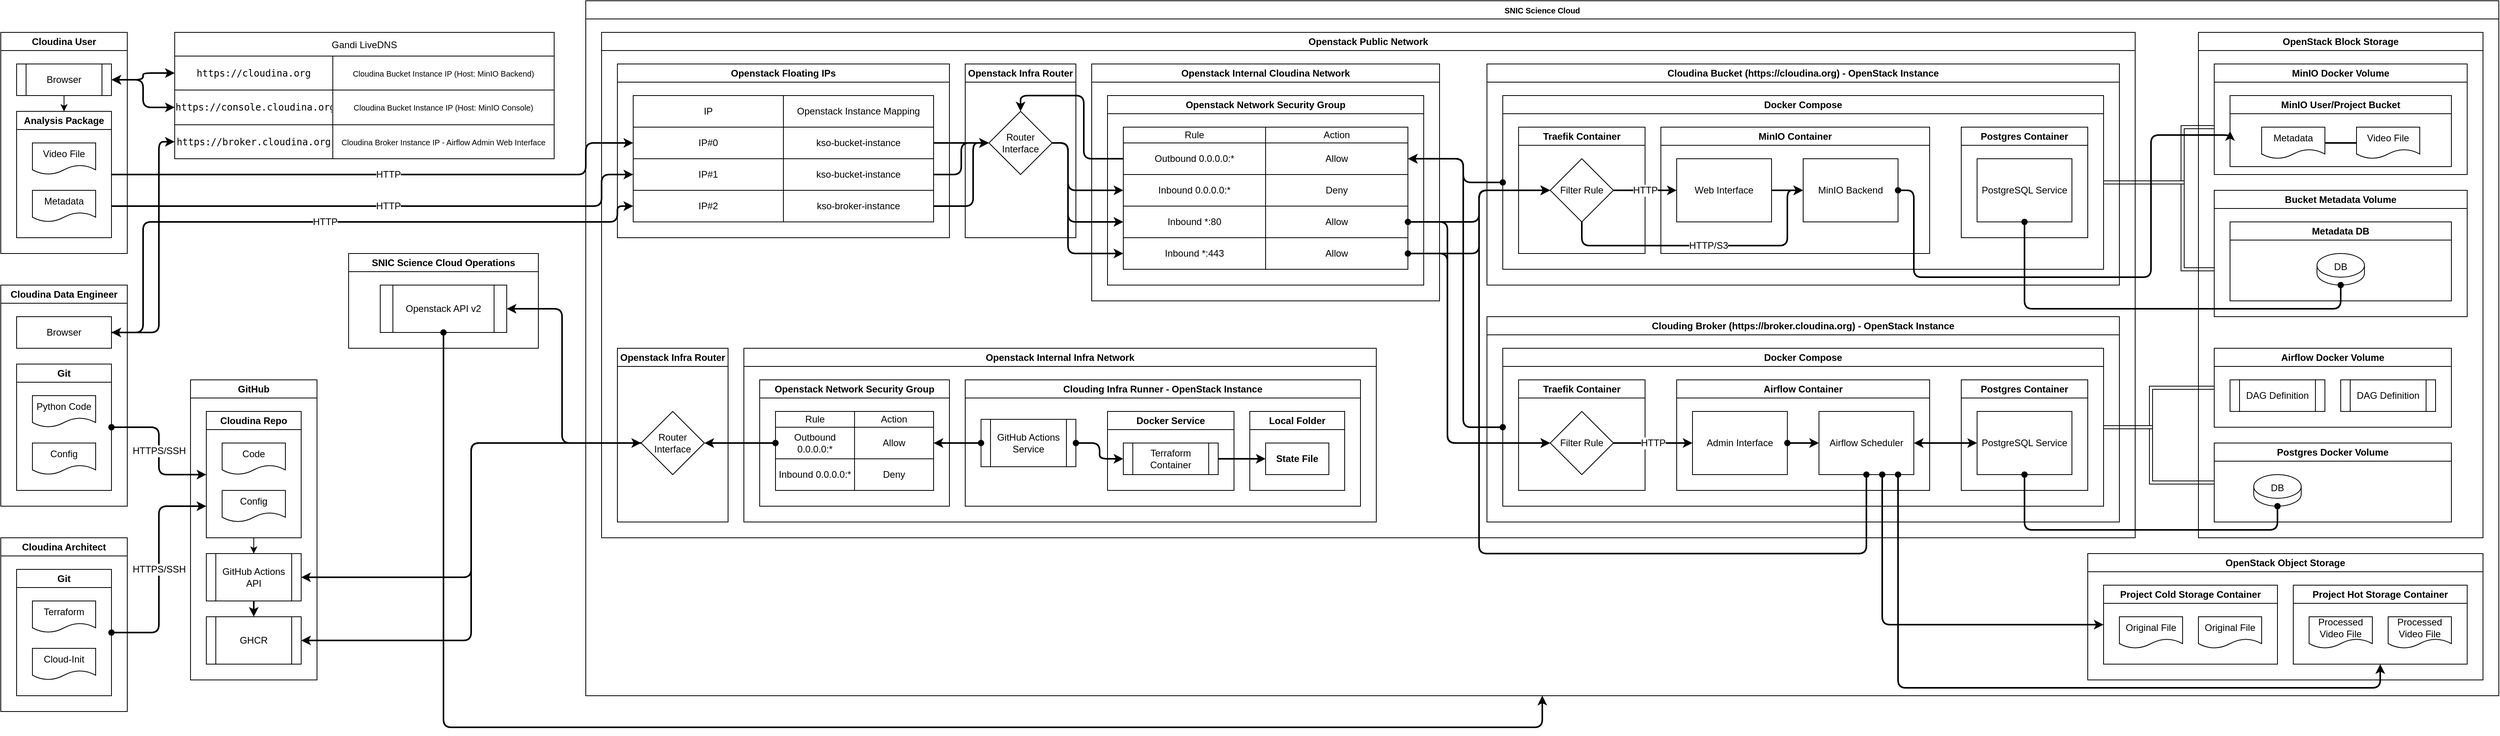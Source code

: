 <mxfile version="20.6.2" type="device" pages="2"><diagram id="RnbB_hMXbUNXhc7Za8Ye" name="Cloudina - Infrastructure"><mxGraphModel dx="1420" dy="997" grid="1" gridSize="10" guides="1" tooltips="1" connect="1" arrows="1" fold="1" page="1" pageScale="1" pageWidth="1654" pageHeight="1169" math="0" shadow="0"><root><mxCell id="0"/><mxCell id="1" parent="0"/><mxCell id="Od4idSjXRvgaCFNmWTv1-57" value="Cloudina User" style="swimlane;whiteSpace=wrap;html=1;" parent="1" vertex="1"><mxGeometry x="40" y="80" width="160" height="280" as="geometry"><mxRectangle x="40" y="40" width="70" height="30" as="alternateBounds"/></mxGeometry></mxCell><mxCell id="Od4idSjXRvgaCFNmWTv1-60" value="Analysis Package" style="swimlane;whiteSpace=wrap;html=1;" parent="Od4idSjXRvgaCFNmWTv1-57" vertex="1"><mxGeometry x="20" y="100" width="120" height="160" as="geometry"><mxRectangle x="40" y="40" width="140" height="30" as="alternateBounds"/></mxGeometry></mxCell><mxCell id="Od4idSjXRvgaCFNmWTv1-59" value="Metadata" style="shape=document;whiteSpace=wrap;html=1;boundedLbl=1;" parent="Od4idSjXRvgaCFNmWTv1-60" vertex="1"><mxGeometry x="20" y="100" width="80" height="40" as="geometry"/></mxCell><mxCell id="Od4idSjXRvgaCFNmWTv1-58" value="Video File" style="shape=document;whiteSpace=wrap;html=1;boundedLbl=1;" parent="Od4idSjXRvgaCFNmWTv1-60" vertex="1"><mxGeometry x="20" y="40" width="80" height="40" as="geometry"/></mxCell><mxCell id="Od4idSjXRvgaCFNmWTv1-263" style="edgeStyle=orthogonalEdgeStyle;rounded=0;sketch=0;jumpStyle=none;orthogonalLoop=1;jettySize=auto;html=1;entryX=0.5;entryY=0;entryDx=0;entryDy=0;labelBorderColor=none;fontSize=12;startArrow=none;startFill=0;endArrow=classic;endFill=1;" parent="Od4idSjXRvgaCFNmWTv1-57" source="Od4idSjXRvgaCFNmWTv1-262" target="Od4idSjXRvgaCFNmWTv1-60" edge="1"><mxGeometry relative="1" as="geometry"/></mxCell><mxCell id="Od4idSjXRvgaCFNmWTv1-262" value="Browser" style="shape=process;whiteSpace=wrap;html=1;backgroundOutline=1;fontSize=12;" parent="Od4idSjXRvgaCFNmWTv1-57" vertex="1"><mxGeometry x="20" y="40" width="120" height="40" as="geometry"/></mxCell><mxCell id="Od4idSjXRvgaCFNmWTv1-102" value="Cloudina Data Engineer" style="swimlane;whiteSpace=wrap;html=1;" parent="1" vertex="1"><mxGeometry x="40" y="400" width="160" height="280" as="geometry"><mxRectangle x="40" y="40" width="70" height="30" as="alternateBounds"/></mxGeometry></mxCell><mxCell id="Od4idSjXRvgaCFNmWTv1-111" value="Browser" style="rounded=0;whiteSpace=wrap;html=1;" parent="Od4idSjXRvgaCFNmWTv1-102" vertex="1"><mxGeometry x="20" y="40" width="120" height="40" as="geometry"/></mxCell><mxCell id="Od4idSjXRvgaCFNmWTv1-156" value="Git" style="swimlane;whiteSpace=wrap;html=1;" parent="Od4idSjXRvgaCFNmWTv1-102" vertex="1"><mxGeometry x="20" y="100" width="120" height="160" as="geometry"><mxRectangle x="40" y="40" width="140" height="30" as="alternateBounds"/></mxGeometry></mxCell><mxCell id="Od4idSjXRvgaCFNmWTv1-157" value="Config" style="shape=document;whiteSpace=wrap;html=1;boundedLbl=1;" parent="Od4idSjXRvgaCFNmWTv1-156" vertex="1"><mxGeometry x="20" y="100" width="80" height="40" as="geometry"/></mxCell><mxCell id="Od4idSjXRvgaCFNmWTv1-158" value="Python Code" style="shape=document;whiteSpace=wrap;html=1;boundedLbl=1;" parent="Od4idSjXRvgaCFNmWTv1-156" vertex="1"><mxGeometry x="20" y="40" width="80" height="40" as="geometry"/></mxCell><mxCell id="Od4idSjXRvgaCFNmWTv1-106" value="Cloudina Architect" style="swimlane;whiteSpace=wrap;html=1;" parent="1" vertex="1"><mxGeometry x="40" y="720" width="160" height="220" as="geometry"><mxRectangle x="40" y="40" width="70" height="30" as="alternateBounds"/></mxGeometry></mxCell><mxCell id="Od4idSjXRvgaCFNmWTv1-107" value="Git" style="swimlane;whiteSpace=wrap;html=1;" parent="Od4idSjXRvgaCFNmWTv1-106" vertex="1"><mxGeometry x="20" y="40" width="120" height="160" as="geometry"><mxRectangle x="40" y="40" width="140" height="30" as="alternateBounds"/></mxGeometry></mxCell><mxCell id="Od4idSjXRvgaCFNmWTv1-108" value="Terraform" style="shape=document;whiteSpace=wrap;html=1;boundedLbl=1;" parent="Od4idSjXRvgaCFNmWTv1-107" vertex="1"><mxGeometry x="20" y="40" width="80" height="40" as="geometry"/></mxCell><mxCell id="Od4idSjXRvgaCFNmWTv1-159" value="Cloud-Init" style="shape=document;whiteSpace=wrap;html=1;boundedLbl=1;" parent="Od4idSjXRvgaCFNmWTv1-107" vertex="1"><mxGeometry x="20" y="100" width="80" height="40" as="geometry"/></mxCell><mxCell id="Od4idSjXRvgaCFNmWTv1-127" value="" style="endArrow=classic;html=1;rounded=1;labelBorderColor=none;sketch=0;fontSize=12;jumpStyle=none;exitX=1;exitY=0.5;exitDx=0;exitDy=0;edgeStyle=orthogonalEdgeStyle;startArrow=none;startFill=0;strokeWidth=2;" parent="1" source="Od4idSjXRvgaCFNmWTv1-60" target="Od4idSjXRvgaCFNmWTv1-340" edge="1"><mxGeometry relative="1" as="geometry"><mxPoint x="220" y="270" as="sourcePoint"/><mxPoint x="630" y="380" as="targetPoint"/><Array as="points"><mxPoint x="780" y="260"/><mxPoint x="780" y="220"/></Array></mxGeometry></mxCell><mxCell id="Od4idSjXRvgaCFNmWTv1-128" value="HTTP" style="edgeLabel;resizable=0;html=1;align=center;verticalAlign=middle;fontSize=12;" parent="Od4idSjXRvgaCFNmWTv1-127" connectable="0" vertex="1"><mxGeometry relative="1" as="geometry"/></mxCell><mxCell id="Od4idSjXRvgaCFNmWTv1-186" value="GitHub" style="swimlane;whiteSpace=wrap;html=1;" parent="1" vertex="1"><mxGeometry x="280" y="520" width="160" height="380" as="geometry"><mxRectangle x="40" y="40" width="70" height="30" as="alternateBounds"/></mxGeometry></mxCell><mxCell id="Od4idSjXRvgaCFNmWTv1-227" style="edgeStyle=orthogonalEdgeStyle;rounded=0;sketch=0;jumpStyle=none;orthogonalLoop=1;jettySize=auto;html=1;labelBorderColor=none;fontSize=12;startArrow=none;startFill=0;endArrow=classic;endFill=1;" parent="Od4idSjXRvgaCFNmWTv1-186" source="Od4idSjXRvgaCFNmWTv1-187" target="Od4idSjXRvgaCFNmWTv1-226" edge="1"><mxGeometry relative="1" as="geometry"/></mxCell><mxCell id="Od4idSjXRvgaCFNmWTv1-187" value="Cloudina Repo" style="swimlane;whiteSpace=wrap;html=1;" parent="Od4idSjXRvgaCFNmWTv1-186" vertex="1"><mxGeometry x="20" y="40" width="120" height="160" as="geometry"><mxRectangle x="40" y="40" width="140" height="30" as="alternateBounds"/></mxGeometry></mxCell><mxCell id="Od4idSjXRvgaCFNmWTv1-188" value="Code" style="shape=document;whiteSpace=wrap;html=1;boundedLbl=1;" parent="Od4idSjXRvgaCFNmWTv1-187" vertex="1"><mxGeometry x="20" y="40" width="80" height="40" as="geometry"/></mxCell><mxCell id="Od4idSjXRvgaCFNmWTv1-189" value="Config" style="shape=document;whiteSpace=wrap;html=1;boundedLbl=1;" parent="Od4idSjXRvgaCFNmWTv1-187" vertex="1"><mxGeometry x="20" y="100" width="80" height="40" as="geometry"/></mxCell><mxCell id="Od4idSjXRvgaCFNmWTv1-370" style="edgeStyle=orthogonalEdgeStyle;rounded=1;sketch=0;jumpStyle=none;orthogonalLoop=1;jettySize=auto;html=1;labelBorderColor=none;strokeWidth=2;fontSize=10;startArrow=none;startFill=0;endArrow=classic;endFill=1;" parent="Od4idSjXRvgaCFNmWTv1-186" source="Od4idSjXRvgaCFNmWTv1-226" target="Od4idSjXRvgaCFNmWTv1-369" edge="1"><mxGeometry relative="1" as="geometry"/></mxCell><mxCell id="Od4idSjXRvgaCFNmWTv1-226" value="GitHub Actions API" style="shape=process;whiteSpace=wrap;html=1;backgroundOutline=1;fontSize=12;" parent="Od4idSjXRvgaCFNmWTv1-186" vertex="1"><mxGeometry x="20" y="220" width="120" height="60" as="geometry"/></mxCell><mxCell id="Od4idSjXRvgaCFNmWTv1-369" value="GHCR" style="shape=process;whiteSpace=wrap;html=1;backgroundOutline=1;fontSize=12;" parent="Od4idSjXRvgaCFNmWTv1-186" vertex="1"><mxGeometry x="20" y="300" width="120" height="60" as="geometry"/></mxCell><mxCell id="Od4idSjXRvgaCFNmWTv1-197" value="" style="endArrow=classic;html=1;rounded=1;labelBorderColor=none;sketch=0;fontSize=12;jumpStyle=none;exitX=1;exitY=0.5;exitDx=0;exitDy=0;entryX=0;entryY=0.5;entryDx=0;entryDy=0;edgeStyle=orthogonalEdgeStyle;strokeWidth=2;startArrow=oval;startFill=1;" parent="1" source="Od4idSjXRvgaCFNmWTv1-156" target="Od4idSjXRvgaCFNmWTv1-187" edge="1"><mxGeometry relative="1" as="geometry"><mxPoint x="490" y="900" as="sourcePoint"/><mxPoint x="590" y="900" as="targetPoint"/></mxGeometry></mxCell><mxCell id="Od4idSjXRvgaCFNmWTv1-198" value="HTTPS/SSH" style="edgeLabel;resizable=0;html=1;align=center;verticalAlign=middle;fontSize=12;" parent="Od4idSjXRvgaCFNmWTv1-197" connectable="0" vertex="1"><mxGeometry relative="1" as="geometry"/></mxCell><mxCell id="Od4idSjXRvgaCFNmWTv1-199" value="" style="endArrow=classic;html=1;rounded=1;labelBorderColor=none;sketch=0;fontSize=12;jumpStyle=none;exitX=1;exitY=0.5;exitDx=0;exitDy=0;entryX=0;entryY=0.75;entryDx=0;entryDy=0;edgeStyle=orthogonalEdgeStyle;strokeWidth=2;startArrow=oval;startFill=1;" parent="1" source="Od4idSjXRvgaCFNmWTv1-107" target="Od4idSjXRvgaCFNmWTv1-187" edge="1"><mxGeometry relative="1" as="geometry"><mxPoint x="190" y="750" as="sourcePoint"/><mxPoint x="310" y="1010" as="targetPoint"/></mxGeometry></mxCell><mxCell id="Od4idSjXRvgaCFNmWTv1-200" value="HTTPS/SSH" style="edgeLabel;resizable=0;html=1;align=center;verticalAlign=middle;fontSize=12;" parent="Od4idSjXRvgaCFNmWTv1-199" connectable="0" vertex="1"><mxGeometry relative="1" as="geometry"/></mxCell><mxCell id="Od4idSjXRvgaCFNmWTv1-252" value="Gandi LiveDNS" style="shape=table;startSize=30;container=1;collapsible=0;childLayout=tableLayout;fontSize=12;" parent="1" vertex="1"><mxGeometry x="260" y="80" width="480" height="160" as="geometry"/></mxCell><mxCell id="Od4idSjXRvgaCFNmWTv1-253" value="" style="shape=tableRow;horizontal=0;startSize=0;swimlaneHead=0;swimlaneBody=0;top=0;left=0;bottom=0;right=0;collapsible=0;dropTarget=0;fillColor=none;points=[[0,0.5],[1,0.5]];portConstraint=eastwest;fontSize=12;" parent="Od4idSjXRvgaCFNmWTv1-252" vertex="1"><mxGeometry y="30" width="480" height="43" as="geometry"/></mxCell><mxCell id="Od4idSjXRvgaCFNmWTv1-254" value="&lt;pre&gt;https://cloudina.org&lt;/pre&gt;" style="shape=partialRectangle;html=1;whiteSpace=wrap;connectable=0;overflow=hidden;fillColor=none;top=0;left=0;bottom=0;right=0;pointerEvents=1;fontSize=12;" parent="Od4idSjXRvgaCFNmWTv1-253" vertex="1"><mxGeometry width="200" height="43" as="geometry"><mxRectangle width="200" height="43" as="alternateBounds"/></mxGeometry></mxCell><mxCell id="Od4idSjXRvgaCFNmWTv1-255" value="&lt;font style=&quot;font-size: 10px;&quot;&gt;Cloudina Bucket Instance IP (Host: MinIO Backend)&lt;/font&gt;" style="shape=partialRectangle;html=1;whiteSpace=wrap;connectable=0;overflow=hidden;fillColor=none;top=0;left=0;bottom=0;right=0;pointerEvents=1;fontSize=12;" parent="Od4idSjXRvgaCFNmWTv1-253" vertex="1"><mxGeometry x="200" width="280" height="43" as="geometry"><mxRectangle width="280" height="43" as="alternateBounds"/></mxGeometry></mxCell><mxCell id="Od4idSjXRvgaCFNmWTv1-256" value="" style="shape=tableRow;horizontal=0;startSize=0;swimlaneHead=0;swimlaneBody=0;top=0;left=0;bottom=0;right=0;collapsible=0;dropTarget=0;fillColor=none;points=[[0,0.5],[1,0.5]];portConstraint=eastwest;fontSize=12;" parent="Od4idSjXRvgaCFNmWTv1-252" vertex="1"><mxGeometry y="73" width="480" height="44" as="geometry"/></mxCell><mxCell id="Od4idSjXRvgaCFNmWTv1-257" value="&lt;pre&gt;https://console.cloudina.org&lt;/pre&gt;" style="shape=partialRectangle;html=1;whiteSpace=wrap;connectable=0;overflow=hidden;fillColor=none;top=0;left=0;bottom=0;right=0;pointerEvents=1;fontSize=12;" parent="Od4idSjXRvgaCFNmWTv1-256" vertex="1"><mxGeometry width="200" height="44" as="geometry"><mxRectangle width="200" height="44" as="alternateBounds"/></mxGeometry></mxCell><mxCell id="Od4idSjXRvgaCFNmWTv1-258" value="&lt;font style=&quot;font-size: 10px;&quot;&gt;Cloudina Bucket Instance IP (Host: MinIO Console)&lt;/font&gt;" style="shape=partialRectangle;html=1;whiteSpace=wrap;connectable=0;overflow=hidden;fillColor=none;top=0;left=0;bottom=0;right=0;pointerEvents=1;fontSize=12;" parent="Od4idSjXRvgaCFNmWTv1-256" vertex="1"><mxGeometry x="200" width="280" height="44" as="geometry"><mxRectangle width="280" height="44" as="alternateBounds"/></mxGeometry></mxCell><mxCell id="Od4idSjXRvgaCFNmWTv1-259" value="" style="shape=tableRow;horizontal=0;startSize=0;swimlaneHead=0;swimlaneBody=0;top=0;left=0;bottom=0;right=0;collapsible=0;dropTarget=0;fillColor=none;points=[[0,0.5],[1,0.5]];portConstraint=eastwest;fontSize=12;" parent="Od4idSjXRvgaCFNmWTv1-252" vertex="1"><mxGeometry y="117" width="480" height="43" as="geometry"/></mxCell><mxCell id="Od4idSjXRvgaCFNmWTv1-260" value="&lt;pre&gt;https://broker.cloudina.org&lt;/pre&gt;" style="shape=partialRectangle;html=1;whiteSpace=wrap;connectable=0;overflow=hidden;fillColor=none;top=0;left=0;bottom=0;right=0;pointerEvents=1;fontSize=12;" parent="Od4idSjXRvgaCFNmWTv1-259" vertex="1"><mxGeometry width="200" height="43" as="geometry"><mxRectangle width="200" height="43" as="alternateBounds"/></mxGeometry></mxCell><mxCell id="Od4idSjXRvgaCFNmWTv1-261" value="&lt;font style=&quot;font-size: 10px;&quot;&gt;Cloudina Broker Instance IP - Airflow Admin Web Interface&lt;/font&gt;" style="shape=partialRectangle;html=1;whiteSpace=wrap;connectable=0;overflow=hidden;fillColor=none;top=0;left=0;bottom=0;right=0;pointerEvents=1;fontSize=12;" parent="Od4idSjXRvgaCFNmWTv1-259" vertex="1"><mxGeometry x="200" width="280" height="43" as="geometry"><mxRectangle width="280" height="43" as="alternateBounds"/></mxGeometry></mxCell><mxCell id="Od4idSjXRvgaCFNmWTv1-265" style="edgeStyle=orthogonalEdgeStyle;rounded=1;sketch=0;jumpStyle=none;orthogonalLoop=1;jettySize=auto;html=1;entryX=0;entryY=0.5;entryDx=0;entryDy=0;labelBorderColor=none;fontSize=12;startArrow=classic;startFill=1;endArrow=classic;endFill=1;exitX=1;exitY=0.5;exitDx=0;exitDy=0;strokeWidth=2;" parent="1" source="Od4idSjXRvgaCFNmWTv1-262" target="Od4idSjXRvgaCFNmWTv1-256" edge="1"><mxGeometry relative="1" as="geometry"><Array as="points"><mxPoint x="220" y="140"/><mxPoint x="220" y="175"/></Array></mxGeometry></mxCell><mxCell id="Od4idSjXRvgaCFNmWTv1-266" style="edgeStyle=orthogonalEdgeStyle;rounded=1;sketch=0;jumpStyle=none;orthogonalLoop=1;jettySize=auto;html=1;entryX=0;entryY=0.5;entryDx=0;entryDy=0;labelBorderColor=none;fontSize=12;startArrow=classic;startFill=1;endArrow=classic;endFill=1;strokeWidth=2;" parent="1" source="Od4idSjXRvgaCFNmWTv1-111" target="Od4idSjXRvgaCFNmWTv1-259" edge="1"><mxGeometry relative="1" as="geometry"><Array as="points"><mxPoint x="240" y="460"/><mxPoint x="240" y="218"/></Array></mxGeometry></mxCell><mxCell id="Od4idSjXRvgaCFNmWTv1-294" style="edgeStyle=orthogonalEdgeStyle;rounded=1;sketch=0;jumpStyle=none;orthogonalLoop=1;jettySize=auto;html=1;entryX=1;entryY=0.5;entryDx=0;entryDy=0;labelBorderColor=none;fontSize=12;startArrow=none;startFill=0;endArrow=classic;endFill=1;strokeWidth=2;" parent="1" source="Od4idSjXRvgaCFNmWTv1-279" target="Od4idSjXRvgaCFNmWTv1-226" edge="1"><mxGeometry relative="1" as="geometry"/></mxCell><mxCell id="Od4idSjXRvgaCFNmWTv1-350" value="" style="endArrow=classic;html=1;rounded=1;labelBorderColor=none;sketch=0;fontSize=12;jumpStyle=none;exitX=1;exitY=0.75;exitDx=0;exitDy=0;edgeStyle=orthogonalEdgeStyle;startArrow=none;startFill=0;strokeWidth=2;" parent="1" source="Od4idSjXRvgaCFNmWTv1-60" target="Od4idSjXRvgaCFNmWTv1-343" edge="1"><mxGeometry relative="1" as="geometry"><mxPoint x="190" y="270" as="sourcePoint"/><mxPoint x="890" y="190" as="targetPoint"/><Array as="points"><mxPoint x="800" y="300"/><mxPoint x="800" y="260"/></Array></mxGeometry></mxCell><mxCell id="Od4idSjXRvgaCFNmWTv1-351" value="HTTP" style="edgeLabel;resizable=0;html=1;align=center;verticalAlign=middle;fontSize=12;" parent="Od4idSjXRvgaCFNmWTv1-350" connectable="0" vertex="1"><mxGeometry relative="1" as="geometry"/></mxCell><mxCell id="Od4idSjXRvgaCFNmWTv1-352" value="" style="endArrow=classic;html=1;rounded=1;labelBorderColor=none;sketch=0;fontSize=12;jumpStyle=none;exitX=1;exitY=0.5;exitDx=0;exitDy=0;edgeStyle=orthogonalEdgeStyle;startArrow=none;startFill=0;strokeWidth=2;" parent="1" source="Od4idSjXRvgaCFNmWTv1-111" target="Od4idSjXRvgaCFNmWTv1-347" edge="1"><mxGeometry relative="1" as="geometry"><mxPoint x="190" y="310" as="sourcePoint"/><mxPoint x="890" y="230" as="targetPoint"/><Array as="points"><mxPoint x="220" y="460"/><mxPoint x="220" y="320"/><mxPoint x="820" y="320"/><mxPoint x="820" y="300"/></Array></mxGeometry></mxCell><mxCell id="Od4idSjXRvgaCFNmWTv1-353" value="HTTP" style="edgeLabel;resizable=0;html=1;align=center;verticalAlign=middle;fontSize=12;" parent="Od4idSjXRvgaCFNmWTv1-352" connectable="0" vertex="1"><mxGeometry relative="1" as="geometry"/></mxCell><mxCell id="Od4idSjXRvgaCFNmWTv1-354" style="edgeStyle=orthogonalEdgeStyle;rounded=1;sketch=0;jumpStyle=none;orthogonalLoop=1;jettySize=auto;html=1;labelBorderColor=none;strokeWidth=2;fontSize=12;startArrow=classic;startFill=1;endArrow=classic;endFill=1;" parent="1" source="Od4idSjXRvgaCFNmWTv1-262" target="Od4idSjXRvgaCFNmWTv1-253" edge="1"><mxGeometry relative="1" as="geometry"/></mxCell><mxCell id="Od4idSjXRvgaCFNmWTv1-371" style="edgeStyle=orthogonalEdgeStyle;rounded=1;sketch=0;jumpStyle=none;orthogonalLoop=1;jettySize=auto;html=1;entryX=1;entryY=0.5;entryDx=0;entryDy=0;labelBorderColor=none;strokeWidth=2;fontSize=10;startArrow=none;startFill=0;endArrow=classic;endFill=1;" parent="1" source="Od4idSjXRvgaCFNmWTv1-279" target="Od4idSjXRvgaCFNmWTv1-369" edge="1"><mxGeometry relative="1" as="geometry"/></mxCell><mxCell id="Od4idSjXRvgaCFNmWTv1-376" value="SNIC Science Cloud" style="swimlane;whiteSpace=wrap;html=1;fontSize=10;" parent="1" vertex="1"><mxGeometry x="780" y="40" width="2420" height="880" as="geometry"/></mxCell><mxCell id="Od4idSjXRvgaCFNmWTv1-83" value="OpenStack Block Storage" style="swimlane;whiteSpace=wrap;html=1;" parent="Od4idSjXRvgaCFNmWTv1-376" vertex="1"><mxGeometry x="2040" y="40" width="360" height="640" as="geometry"><mxRectangle x="40" y="40" width="140" height="30" as="alternateBounds"/></mxGeometry></mxCell><mxCell id="Od4idSjXRvgaCFNmWTv1-138" value="Airflow Docker Volume" style="swimlane;whiteSpace=wrap;html=1;" parent="Od4idSjXRvgaCFNmWTv1-83" vertex="1"><mxGeometry x="20" y="400" width="300" height="100" as="geometry"><mxRectangle x="40" y="40" width="140" height="30" as="alternateBounds"/></mxGeometry></mxCell><mxCell id="Od4idSjXRvgaCFNmWTv1-154" value="DAG Definition" style="shape=process;whiteSpace=wrap;html=1;backgroundOutline=1;fontSize=12;" parent="Od4idSjXRvgaCFNmWTv1-138" vertex="1"><mxGeometry x="20" y="40" width="120" height="40" as="geometry"/></mxCell><mxCell id="Od4idSjXRvgaCFNmWTv1-155" value="DAG Definition" style="shape=process;whiteSpace=wrap;html=1;backgroundOutline=1;fontSize=12;" parent="Od4idSjXRvgaCFNmWTv1-138" vertex="1"><mxGeometry x="160" y="40" width="120" height="40" as="geometry"/></mxCell><mxCell id="Od4idSjXRvgaCFNmWTv1-142" value="Postgres Docker Volume" style="swimlane;whiteSpace=wrap;html=1;" parent="Od4idSjXRvgaCFNmWTv1-83" vertex="1"><mxGeometry x="20" y="520" width="300" height="100" as="geometry"><mxRectangle x="40" y="40" width="140" height="30" as="alternateBounds"/></mxGeometry></mxCell><mxCell id="Od4idSjXRvgaCFNmWTv1-143" value="DB" style="shape=cylinder3;whiteSpace=wrap;html=1;boundedLbl=1;backgroundOutline=1;size=15;align=center;verticalAlign=middle;horizontal=1;labelPosition=center;verticalLabelPosition=middle;spacingBottom=32;" parent="Od4idSjXRvgaCFNmWTv1-142" vertex="1"><mxGeometry x="50" y="40" width="60" height="40" as="geometry"/></mxCell><mxCell id="Od4idSjXRvgaCFNmWTv1-160" value="MinIO Docker Volume" style="swimlane;whiteSpace=wrap;html=1;" parent="Od4idSjXRvgaCFNmWTv1-83" vertex="1"><mxGeometry x="20" y="40" width="320" height="140" as="geometry"><mxRectangle x="40" y="40" width="140" height="30" as="alternateBounds"/></mxGeometry></mxCell><mxCell id="Od4idSjXRvgaCFNmWTv1-163" value="MinIO User/Project Bucket" style="swimlane;whiteSpace=wrap;html=1;" parent="Od4idSjXRvgaCFNmWTv1-160" vertex="1"><mxGeometry x="20" y="40" width="280" height="90" as="geometry"><mxRectangle x="40" y="40" width="140" height="30" as="alternateBounds"/></mxGeometry></mxCell><mxCell id="Od4idSjXRvgaCFNmWTv1-372" style="edgeStyle=orthogonalEdgeStyle;rounded=1;sketch=0;jumpStyle=none;orthogonalLoop=1;jettySize=auto;html=1;entryX=0;entryY=0.5;entryDx=0;entryDy=0;labelBorderColor=none;strokeWidth=2;fontSize=10;startArrow=none;startFill=0;endArrow=none;endFill=0;" parent="Od4idSjXRvgaCFNmWTv1-163" source="Od4idSjXRvgaCFNmWTv1-164" target="Od4idSjXRvgaCFNmWTv1-165" edge="1"><mxGeometry relative="1" as="geometry"/></mxCell><mxCell id="Od4idSjXRvgaCFNmWTv1-164" value="Metadata" style="shape=document;whiteSpace=wrap;html=1;boundedLbl=1;" parent="Od4idSjXRvgaCFNmWTv1-163" vertex="1"><mxGeometry x="40" y="40" width="80" height="40" as="geometry"/></mxCell><mxCell id="Od4idSjXRvgaCFNmWTv1-165" value="Video File" style="shape=document;whiteSpace=wrap;html=1;boundedLbl=1;" parent="Od4idSjXRvgaCFNmWTv1-163" vertex="1"><mxGeometry x="160" y="40" width="80" height="40" as="geometry"/></mxCell><mxCell id="Od4idSjXRvgaCFNmWTv1-399" value="Bucket Metadata Volume" style="swimlane;whiteSpace=wrap;html=1;" parent="Od4idSjXRvgaCFNmWTv1-83" vertex="1"><mxGeometry x="20" y="200" width="320" height="160" as="geometry"><mxRectangle x="40" y="40" width="140" height="30" as="alternateBounds"/></mxGeometry></mxCell><mxCell id="Od4idSjXRvgaCFNmWTv1-400" value="Metadata DB" style="swimlane;whiteSpace=wrap;html=1;" parent="Od4idSjXRvgaCFNmWTv1-399" vertex="1"><mxGeometry x="20" y="40" width="280" height="100" as="geometry"><mxRectangle x="40" y="40" width="140" height="30" as="alternateBounds"/></mxGeometry></mxCell><mxCell id="Od4idSjXRvgaCFNmWTv1-404" value="DB" style="shape=cylinder3;whiteSpace=wrap;html=1;boundedLbl=1;backgroundOutline=1;size=15;align=center;verticalAlign=middle;horizontal=1;labelPosition=center;verticalLabelPosition=middle;spacingBottom=32;" parent="Od4idSjXRvgaCFNmWTv1-400" vertex="1"><mxGeometry x="110" y="40" width="60" height="40" as="geometry"/></mxCell><mxCell id="Od4idSjXRvgaCFNmWTv1-94" value="Airflow Container" style="swimlane;whiteSpace=wrap;html=1;" parent="Od4idSjXRvgaCFNmWTv1-376" vertex="1"><mxGeometry x="1380" y="480" width="320" height="140" as="geometry"><mxRectangle x="40" y="40" width="140" height="30" as="alternateBounds"/></mxGeometry></mxCell><mxCell id="Od4idSjXRvgaCFNmWTv1-95" value="Admin Interface" style="rounded=0;whiteSpace=wrap;html=1;" parent="Od4idSjXRvgaCFNmWTv1-94" vertex="1"><mxGeometry x="20" y="40" width="120" height="80" as="geometry"/></mxCell><mxCell id="Od4idSjXRvgaCFNmWTv1-135" value="Airflow Scheduler" style="rounded=0;whiteSpace=wrap;html=1;" parent="Od4idSjXRvgaCFNmWTv1-94" vertex="1"><mxGeometry x="180" y="40" width="120" height="80" as="geometry"/></mxCell><mxCell id="Od4idSjXRvgaCFNmWTv1-136" style="edgeStyle=orthogonalEdgeStyle;rounded=1;sketch=0;jumpStyle=none;orthogonalLoop=1;jettySize=auto;html=1;entryX=0;entryY=0.5;entryDx=0;entryDy=0;labelBorderColor=none;fontSize=12;startArrow=oval;startFill=1;endArrow=classic;endFill=1;strokeWidth=2;" parent="Od4idSjXRvgaCFNmWTv1-94" source="Od4idSjXRvgaCFNmWTv1-95" target="Od4idSjXRvgaCFNmWTv1-135" edge="1"><mxGeometry relative="1" as="geometry"/></mxCell><mxCell id="Od4idSjXRvgaCFNmWTv1-113" value="Postgres Container" style="swimlane;whiteSpace=wrap;html=1;" parent="Od4idSjXRvgaCFNmWTv1-376" vertex="1"><mxGeometry x="1740" y="480" width="160" height="140" as="geometry"><mxRectangle x="40" y="40" width="140" height="30" as="alternateBounds"/></mxGeometry></mxCell><mxCell id="Od4idSjXRvgaCFNmWTv1-144" value="PostgreSQL Service" style="rounded=0;whiteSpace=wrap;html=1;" parent="Od4idSjXRvgaCFNmWTv1-113" vertex="1"><mxGeometry x="20" y="40" width="120" height="80" as="geometry"/></mxCell><mxCell id="Od4idSjXRvgaCFNmWTv1-152" style="edgeStyle=orthogonalEdgeStyle;rounded=1;sketch=0;jumpStyle=none;orthogonalLoop=1;jettySize=auto;html=1;labelBorderColor=none;fontSize=12;startArrow=oval;startFill=1;endArrow=oval;endFill=1;strokeWidth=2;" parent="Od4idSjXRvgaCFNmWTv1-376" source="Od4idSjXRvgaCFNmWTv1-144" target="Od4idSjXRvgaCFNmWTv1-143" edge="1"><mxGeometry relative="1" as="geometry"><Array as="points"><mxPoint x="1820" y="670"/><mxPoint x="2140" y="670"/></Array></mxGeometry></mxCell><mxCell id="Od4idSjXRvgaCFNmWTv1-145" value="" style="edgeStyle=orthogonalEdgeStyle;rounded=1;sketch=0;jumpStyle=none;orthogonalLoop=1;jettySize=auto;html=1;labelBorderColor=none;fontSize=12;startArrow=classic;startFill=1;endArrow=classic;endFill=1;strokeWidth=2;" parent="Od4idSjXRvgaCFNmWTv1-376" source="Od4idSjXRvgaCFNmWTv1-135" target="Od4idSjXRvgaCFNmWTv1-144" edge="1"><mxGeometry relative="1" as="geometry"/></mxCell><mxCell id="Od4idSjXRvgaCFNmWTv1-377" style="edgeStyle=orthogonalEdgeStyle;rounded=1;sketch=0;jumpStyle=none;orthogonalLoop=1;jettySize=auto;html=1;labelBorderColor=none;strokeWidth=2;fontSize=10;startArrow=oval;startFill=1;endArrow=classic;endFill=1;" parent="Od4idSjXRvgaCFNmWTv1-376" source="Od4idSjXRvgaCFNmWTv1-135" target="Od4idSjXRvgaCFNmWTv1-79" edge="1"><mxGeometry relative="1" as="geometry"><Array as="points"><mxPoint x="1620" y="700"/><mxPoint x="1130" y="700"/><mxPoint x="1130" y="240"/></Array></mxGeometry></mxCell><mxCell id="Od4idSjXRvgaCFNmWTv1-378" value="OpenStack Object Storage" style="swimlane;whiteSpace=wrap;html=1;startSize=23;" parent="Od4idSjXRvgaCFNmWTv1-376" vertex="1"><mxGeometry x="1900" y="700" width="500" height="160" as="geometry"><mxRectangle x="40" y="40" width="140" height="30" as="alternateBounds"/></mxGeometry></mxCell><mxCell id="Od4idSjXRvgaCFNmWTv1-379" value="Project Cold Storage Container" style="swimlane;whiteSpace=wrap;html=1;" parent="Od4idSjXRvgaCFNmWTv1-378" vertex="1"><mxGeometry x="20" y="40" width="220" height="100" as="geometry"><mxRectangle x="40" y="40" width="140" height="30" as="alternateBounds"/></mxGeometry></mxCell><mxCell id="Od4idSjXRvgaCFNmWTv1-383" value="Original File" style="shape=document;whiteSpace=wrap;html=1;boundedLbl=1;" parent="Od4idSjXRvgaCFNmWTv1-379" vertex="1"><mxGeometry x="20" y="40" width="80" height="40" as="geometry"/></mxCell><mxCell id="Od4idSjXRvgaCFNmWTv1-397" value="Original File" style="shape=document;whiteSpace=wrap;html=1;boundedLbl=1;" parent="Od4idSjXRvgaCFNmWTv1-379" vertex="1"><mxGeometry x="120" y="40" width="80" height="40" as="geometry"/></mxCell><mxCell id="Od4idSjXRvgaCFNmWTv1-408" value="Project Hot Storage Container" style="swimlane;whiteSpace=wrap;html=1;" parent="Od4idSjXRvgaCFNmWTv1-378" vertex="1"><mxGeometry x="260" y="40" width="220" height="100" as="geometry"><mxRectangle x="40" y="40" width="140" height="30" as="alternateBounds"/></mxGeometry></mxCell><mxCell id="Od4idSjXRvgaCFNmWTv1-409" value="Processed Video File" style="shape=document;whiteSpace=wrap;html=1;boundedLbl=1;" parent="Od4idSjXRvgaCFNmWTv1-408" vertex="1"><mxGeometry x="20" y="40" width="80" height="40" as="geometry"/></mxCell><mxCell id="Od4idSjXRvgaCFNmWTv1-410" value="Processed Video File" style="shape=document;whiteSpace=wrap;html=1;boundedLbl=1;" parent="Od4idSjXRvgaCFNmWTv1-408" vertex="1"><mxGeometry x="120" y="40" width="80" height="40" as="geometry"/></mxCell><mxCell id="Od4idSjXRvgaCFNmWTv1-228" value="Openstack Public Network" style="swimlane;whiteSpace=wrap;html=1;" parent="Od4idSjXRvgaCFNmWTv1-376" vertex="1"><mxGeometry x="20" y="40" width="1940" height="640" as="geometry"><mxRectangle x="40" y="40" width="70" height="30" as="alternateBounds"/></mxGeometry></mxCell><mxCell id="Od4idSjXRvgaCFNmWTv1-233" value="Openstack Internal Infra Network" style="swimlane;whiteSpace=wrap;html=1;" parent="Od4idSjXRvgaCFNmWTv1-228" vertex="1"><mxGeometry x="180" y="400" width="800" height="220" as="geometry"><mxRectangle x="40" y="40" width="70" height="30" as="alternateBounds"/></mxGeometry></mxCell><mxCell id="Od4idSjXRvgaCFNmWTv1-169" value="Clouding Infra Runner - OpenStack Instance" style="swimlane;whiteSpace=wrap;html=1;" parent="Od4idSjXRvgaCFNmWTv1-233" vertex="1"><mxGeometry x="280" y="40" width="500" height="160" as="geometry"><mxRectangle x="40" y="240" width="70" height="30" as="alternateBounds"/></mxGeometry></mxCell><mxCell id="Od4idSjXRvgaCFNmWTv1-267" value="Local Folder" style="swimlane;whiteSpace=wrap;html=1;fontSize=12;" parent="Od4idSjXRvgaCFNmWTv1-169" vertex="1"><mxGeometry x="360" y="40" width="120" height="100" as="geometry"/></mxCell><mxCell id="Od4idSjXRvgaCFNmWTv1-209" value="State File" style="whiteSpace=wrap;html=1;fontStyle=1;startSize=23;" parent="Od4idSjXRvgaCFNmWTv1-267" vertex="1"><mxGeometry x="20" y="40" width="80" height="40" as="geometry"/></mxCell><mxCell id="Od4idSjXRvgaCFNmWTv1-204" value="Docker Service" style="swimlane;whiteSpace=wrap;html=1;" parent="Od4idSjXRvgaCFNmWTv1-169" vertex="1"><mxGeometry x="180" y="40" width="160" height="100" as="geometry"><mxRectangle x="40" y="40" width="140" height="30" as="alternateBounds"/></mxGeometry></mxCell><mxCell id="Od4idSjXRvgaCFNmWTv1-207" value="Terraform Container" style="shape=process;whiteSpace=wrap;html=1;backgroundOutline=1;fontSize=12;" parent="Od4idSjXRvgaCFNmWTv1-204" vertex="1"><mxGeometry x="20" y="40" width="120" height="40" as="geometry"/></mxCell><mxCell id="Od4idSjXRvgaCFNmWTv1-268" style="edgeStyle=orthogonalEdgeStyle;rounded=1;sketch=0;jumpStyle=none;orthogonalLoop=1;jettySize=auto;html=1;entryX=0;entryY=0.5;entryDx=0;entryDy=0;labelBorderColor=none;fontSize=12;startArrow=none;startFill=0;endArrow=classic;endFill=1;strokeWidth=2;" parent="Od4idSjXRvgaCFNmWTv1-169" source="Od4idSjXRvgaCFNmWTv1-207" target="Od4idSjXRvgaCFNmWTv1-209" edge="1"><mxGeometry relative="1" as="geometry"/></mxCell><mxCell id="Od4idSjXRvgaCFNmWTv1-201" value="GitHub Actions Service" style="shape=process;whiteSpace=wrap;html=1;backgroundOutline=1;fontSize=12;" parent="Od4idSjXRvgaCFNmWTv1-169" vertex="1"><mxGeometry x="20" y="50" width="120" height="60" as="geometry"/></mxCell><mxCell id="Od4idSjXRvgaCFNmWTv1-208" style="edgeStyle=orthogonalEdgeStyle;rounded=1;sketch=0;jumpStyle=none;orthogonalLoop=1;jettySize=auto;html=1;entryX=0;entryY=0.5;entryDx=0;entryDy=0;labelBorderColor=none;fontSize=12;startArrow=oval;startFill=1;endArrow=classic;endFill=1;strokeWidth=2;" parent="Od4idSjXRvgaCFNmWTv1-169" source="Od4idSjXRvgaCFNmWTv1-201" target="Od4idSjXRvgaCFNmWTv1-207" edge="1"><mxGeometry relative="1" as="geometry"/></mxCell><mxCell id="Od4idSjXRvgaCFNmWTv1-292" style="edgeStyle=orthogonalEdgeStyle;rounded=1;sketch=0;jumpStyle=none;orthogonalLoop=1;jettySize=auto;html=1;entryX=1;entryY=0.5;entryDx=0;entryDy=0;labelBorderColor=none;fontSize=12;startArrow=oval;startFill=1;endArrow=classic;endFill=1;strokeWidth=2;" parent="Od4idSjXRvgaCFNmWTv1-233" source="Od4idSjXRvgaCFNmWTv1-201" target="Od4idSjXRvgaCFNmWTv1-286" edge="1"><mxGeometry relative="1" as="geometry"/></mxCell><mxCell id="Od4idSjXRvgaCFNmWTv1-280" value="Openstack Network Security Group" style="swimlane;whiteSpace=wrap;html=1;" parent="Od4idSjXRvgaCFNmWTv1-233" vertex="1"><mxGeometry x="20" y="40" width="240" height="160" as="geometry"><mxRectangle x="40" y="40" width="70" height="30" as="alternateBounds"/></mxGeometry></mxCell><mxCell id="Od4idSjXRvgaCFNmWTv1-282" value="" style="shape=table;startSize=0;container=1;collapsible=0;childLayout=tableLayout;fontSize=12;" parent="Od4idSjXRvgaCFNmWTv1-280" vertex="1"><mxGeometry x="20" y="40" width="200" height="100" as="geometry"/></mxCell><mxCell id="Od4idSjXRvgaCFNmWTv1-283" value="" style="shape=tableRow;horizontal=0;startSize=0;swimlaneHead=0;swimlaneBody=0;top=0;left=0;bottom=0;right=0;collapsible=0;dropTarget=0;fillColor=none;points=[[0,0.5],[1,0.5]];portConstraint=eastwest;fontSize=12;" parent="Od4idSjXRvgaCFNmWTv1-282" vertex="1"><mxGeometry width="200" height="20" as="geometry"/></mxCell><mxCell id="Od4idSjXRvgaCFNmWTv1-284" value="Rule" style="shape=partialRectangle;html=1;whiteSpace=wrap;connectable=0;overflow=hidden;fillColor=none;top=0;left=0;bottom=0;right=0;pointerEvents=1;fontSize=12;" parent="Od4idSjXRvgaCFNmWTv1-283" vertex="1"><mxGeometry width="100" height="20" as="geometry"><mxRectangle width="100" height="20" as="alternateBounds"/></mxGeometry></mxCell><mxCell id="Od4idSjXRvgaCFNmWTv1-285" value="Action" style="shape=partialRectangle;html=1;whiteSpace=wrap;connectable=0;overflow=hidden;fillColor=none;top=0;left=0;bottom=0;right=0;pointerEvents=1;fontSize=12;" parent="Od4idSjXRvgaCFNmWTv1-283" vertex="1"><mxGeometry x="100" width="100" height="20" as="geometry"><mxRectangle width="100" height="20" as="alternateBounds"/></mxGeometry></mxCell><mxCell id="Od4idSjXRvgaCFNmWTv1-286" value="" style="shape=tableRow;horizontal=0;startSize=0;swimlaneHead=0;swimlaneBody=0;top=0;left=0;bottom=0;right=0;collapsible=0;dropTarget=0;fillColor=none;points=[[0,0.5],[1,0.5]];portConstraint=eastwest;fontSize=12;" parent="Od4idSjXRvgaCFNmWTv1-282" vertex="1"><mxGeometry y="20" width="200" height="40" as="geometry"/></mxCell><mxCell id="Od4idSjXRvgaCFNmWTv1-287" value="Outbound 0.0.0.0:*" style="shape=partialRectangle;html=1;whiteSpace=wrap;connectable=0;overflow=hidden;fillColor=none;top=0;left=0;bottom=0;right=0;pointerEvents=1;fontSize=12;" parent="Od4idSjXRvgaCFNmWTv1-286" vertex="1"><mxGeometry width="100" height="40" as="geometry"><mxRectangle width="100" height="40" as="alternateBounds"/></mxGeometry></mxCell><mxCell id="Od4idSjXRvgaCFNmWTv1-288" value="Allow" style="shape=partialRectangle;html=1;whiteSpace=wrap;connectable=0;overflow=hidden;fillColor=none;top=0;left=0;bottom=0;right=0;pointerEvents=1;fontSize=12;" parent="Od4idSjXRvgaCFNmWTv1-286" vertex="1"><mxGeometry x="100" width="100" height="40" as="geometry"><mxRectangle width="100" height="40" as="alternateBounds"/></mxGeometry></mxCell><mxCell id="Od4idSjXRvgaCFNmWTv1-289" style="shape=tableRow;horizontal=0;startSize=0;swimlaneHead=0;swimlaneBody=0;top=0;left=0;bottom=0;right=0;collapsible=0;dropTarget=0;fillColor=none;points=[[0,0.5],[1,0.5]];portConstraint=eastwest;fontSize=12;" parent="Od4idSjXRvgaCFNmWTv1-282" vertex="1"><mxGeometry y="60" width="200" height="40" as="geometry"/></mxCell><mxCell id="Od4idSjXRvgaCFNmWTv1-290" value="Inbound 0.0.0.0:*" style="shape=partialRectangle;html=1;whiteSpace=wrap;connectable=0;overflow=hidden;fillColor=none;top=0;left=0;bottom=0;right=0;pointerEvents=1;fontSize=12;" parent="Od4idSjXRvgaCFNmWTv1-289" vertex="1"><mxGeometry width="100" height="40" as="geometry"><mxRectangle width="100" height="40" as="alternateBounds"/></mxGeometry></mxCell><mxCell id="Od4idSjXRvgaCFNmWTv1-291" value="Deny" style="shape=partialRectangle;html=1;whiteSpace=wrap;connectable=0;overflow=hidden;fillColor=none;top=0;left=0;bottom=0;right=0;pointerEvents=1;fontSize=12;" parent="Od4idSjXRvgaCFNmWTv1-289" vertex="1"><mxGeometry x="100" width="100" height="40" as="geometry"><mxRectangle width="100" height="40" as="alternateBounds"/></mxGeometry></mxCell><mxCell id="Od4idSjXRvgaCFNmWTv1-232" value="Openstack Internal Cloudina Network" style="swimlane;whiteSpace=wrap;html=1;" parent="Od4idSjXRvgaCFNmWTv1-228" vertex="1"><mxGeometry x="620" y="40" width="440" height="300" as="geometry"><mxRectangle x="40" y="40" width="70" height="30" as="alternateBounds"/></mxGeometry></mxCell><mxCell id="Od4idSjXRvgaCFNmWTv1-310" value="Openstack Network Security Group" style="swimlane;whiteSpace=wrap;html=1;" parent="Od4idSjXRvgaCFNmWTv1-232" vertex="1"><mxGeometry x="20" y="40" width="400" height="240" as="geometry"><mxRectangle x="40" y="40" width="70" height="30" as="alternateBounds"/></mxGeometry></mxCell><mxCell id="Od4idSjXRvgaCFNmWTv1-311" value="" style="shape=table;startSize=0;container=1;collapsible=0;childLayout=tableLayout;fontSize=12;" parent="Od4idSjXRvgaCFNmWTv1-310" vertex="1"><mxGeometry x="20" y="40" width="360" height="180" as="geometry"/></mxCell><mxCell id="Od4idSjXRvgaCFNmWTv1-312" value="" style="shape=tableRow;horizontal=0;startSize=0;swimlaneHead=0;swimlaneBody=0;top=0;left=0;bottom=0;right=0;collapsible=0;dropTarget=0;fillColor=none;points=[[0,0.5],[1,0.5]];portConstraint=eastwest;fontSize=12;" parent="Od4idSjXRvgaCFNmWTv1-311" vertex="1"><mxGeometry width="360" height="20" as="geometry"/></mxCell><mxCell id="Od4idSjXRvgaCFNmWTv1-313" value="Rule" style="shape=partialRectangle;html=1;whiteSpace=wrap;connectable=0;overflow=hidden;fillColor=none;top=0;left=0;bottom=0;right=0;pointerEvents=1;fontSize=12;" parent="Od4idSjXRvgaCFNmWTv1-312" vertex="1"><mxGeometry width="180" height="20" as="geometry"><mxRectangle width="180" height="20" as="alternateBounds"/></mxGeometry></mxCell><mxCell id="Od4idSjXRvgaCFNmWTv1-314" value="Action" style="shape=partialRectangle;html=1;whiteSpace=wrap;connectable=0;overflow=hidden;fillColor=none;top=0;left=0;bottom=0;right=0;pointerEvents=1;fontSize=12;" parent="Od4idSjXRvgaCFNmWTv1-312" vertex="1"><mxGeometry x="180" width="180" height="20" as="geometry"><mxRectangle width="180" height="20" as="alternateBounds"/></mxGeometry></mxCell><mxCell id="Od4idSjXRvgaCFNmWTv1-315" value="" style="shape=tableRow;horizontal=0;startSize=0;swimlaneHead=0;swimlaneBody=0;top=0;left=0;bottom=0;right=0;collapsible=0;dropTarget=0;fillColor=none;points=[[0,0.5],[1,0.5]];portConstraint=eastwest;fontSize=12;" parent="Od4idSjXRvgaCFNmWTv1-311" vertex="1"><mxGeometry y="20" width="360" height="40" as="geometry"/></mxCell><mxCell id="Od4idSjXRvgaCFNmWTv1-316" value="Outbound 0.0.0.0:*" style="shape=partialRectangle;html=1;whiteSpace=wrap;connectable=0;overflow=hidden;fillColor=none;top=0;left=0;bottom=0;right=0;pointerEvents=1;fontSize=12;" parent="Od4idSjXRvgaCFNmWTv1-315" vertex="1"><mxGeometry width="180" height="40" as="geometry"><mxRectangle width="180" height="40" as="alternateBounds"/></mxGeometry></mxCell><mxCell id="Od4idSjXRvgaCFNmWTv1-317" value="Allow" style="shape=partialRectangle;html=1;whiteSpace=wrap;connectable=0;overflow=hidden;fillColor=none;top=0;left=0;bottom=0;right=0;pointerEvents=1;fontSize=12;" parent="Od4idSjXRvgaCFNmWTv1-315" vertex="1"><mxGeometry x="180" width="180" height="40" as="geometry"><mxRectangle width="180" height="40" as="alternateBounds"/></mxGeometry></mxCell><mxCell id="Od4idSjXRvgaCFNmWTv1-318" style="shape=tableRow;horizontal=0;startSize=0;swimlaneHead=0;swimlaneBody=0;top=0;left=0;bottom=0;right=0;collapsible=0;dropTarget=0;fillColor=none;points=[[0,0.5],[1,0.5]];portConstraint=eastwest;fontSize=12;" parent="Od4idSjXRvgaCFNmWTv1-311" vertex="1"><mxGeometry y="60" width="360" height="40" as="geometry"/></mxCell><mxCell id="Od4idSjXRvgaCFNmWTv1-319" value="Inbound 0.0.0.0:*" style="shape=partialRectangle;html=1;whiteSpace=wrap;connectable=0;overflow=hidden;fillColor=none;top=0;left=0;bottom=0;right=0;pointerEvents=1;fontSize=12;" parent="Od4idSjXRvgaCFNmWTv1-318" vertex="1"><mxGeometry width="180" height="40" as="geometry"><mxRectangle width="180" height="40" as="alternateBounds"/></mxGeometry></mxCell><mxCell id="Od4idSjXRvgaCFNmWTv1-320" value="Deny" style="shape=partialRectangle;html=1;whiteSpace=wrap;connectable=0;overflow=hidden;fillColor=none;top=0;left=0;bottom=0;right=0;pointerEvents=1;fontSize=12;" parent="Od4idSjXRvgaCFNmWTv1-318" vertex="1"><mxGeometry x="180" width="180" height="40" as="geometry"><mxRectangle width="180" height="40" as="alternateBounds"/></mxGeometry></mxCell><mxCell id="Od4idSjXRvgaCFNmWTv1-321" style="shape=tableRow;horizontal=0;startSize=0;swimlaneHead=0;swimlaneBody=0;top=0;left=0;bottom=0;right=0;collapsible=0;dropTarget=0;fillColor=none;points=[[0,0.5],[1,0.5]];portConstraint=eastwest;fontSize=12;" parent="Od4idSjXRvgaCFNmWTv1-311" vertex="1"><mxGeometry y="100" width="360" height="40" as="geometry"/></mxCell><mxCell id="Od4idSjXRvgaCFNmWTv1-322" value="Inbound *:80" style="shape=partialRectangle;html=1;whiteSpace=wrap;connectable=0;overflow=hidden;fillColor=none;top=0;left=0;bottom=0;right=0;pointerEvents=1;fontSize=12;" parent="Od4idSjXRvgaCFNmWTv1-321" vertex="1"><mxGeometry width="180" height="40" as="geometry"><mxRectangle width="180" height="40" as="alternateBounds"/></mxGeometry></mxCell><mxCell id="Od4idSjXRvgaCFNmWTv1-323" value="Allow" style="shape=partialRectangle;html=1;whiteSpace=wrap;connectable=0;overflow=hidden;fillColor=none;top=0;left=0;bottom=0;right=0;pointerEvents=1;fontSize=12;" parent="Od4idSjXRvgaCFNmWTv1-321" vertex="1"><mxGeometry x="180" width="180" height="40" as="geometry"><mxRectangle width="180" height="40" as="alternateBounds"/></mxGeometry></mxCell><mxCell id="Od4idSjXRvgaCFNmWTv1-324" style="shape=tableRow;horizontal=0;startSize=0;swimlaneHead=0;swimlaneBody=0;top=0;left=0;bottom=0;right=0;collapsible=0;dropTarget=0;fillColor=none;points=[[0,0.5],[1,0.5]];portConstraint=eastwest;fontSize=12;" parent="Od4idSjXRvgaCFNmWTv1-311" vertex="1"><mxGeometry y="140" width="360" height="40" as="geometry"/></mxCell><mxCell id="Od4idSjXRvgaCFNmWTv1-325" value="Inbound *:443" style="shape=partialRectangle;html=1;whiteSpace=wrap;connectable=0;overflow=hidden;fillColor=none;top=0;left=0;bottom=0;right=0;pointerEvents=1;fontSize=12;" parent="Od4idSjXRvgaCFNmWTv1-324" vertex="1"><mxGeometry width="180" height="40" as="geometry"><mxRectangle width="180" height="40" as="alternateBounds"/></mxGeometry></mxCell><mxCell id="Od4idSjXRvgaCFNmWTv1-326" value="Allow" style="shape=partialRectangle;html=1;whiteSpace=wrap;connectable=0;overflow=hidden;fillColor=none;top=0;left=0;bottom=0;right=0;pointerEvents=1;fontSize=12;" parent="Od4idSjXRvgaCFNmWTv1-324" vertex="1"><mxGeometry x="180" width="180" height="40" as="geometry"><mxRectangle width="180" height="40" as="alternateBounds"/></mxGeometry></mxCell><mxCell id="Od4idSjXRvgaCFNmWTv1-269" value="Openstack Infra Router" style="swimlane;whiteSpace=wrap;html=1;" parent="Od4idSjXRvgaCFNmWTv1-228" vertex="1"><mxGeometry x="20" y="400" width="140" height="220" as="geometry"><mxRectangle x="40" y="40" width="70" height="30" as="alternateBounds"/></mxGeometry></mxCell><mxCell id="Od4idSjXRvgaCFNmWTv1-279" value="Router Interface" style="rhombus;whiteSpace=wrap;html=1;fontSize=12;" parent="Od4idSjXRvgaCFNmWTv1-269" vertex="1"><mxGeometry x="30" y="80" width="80" height="80" as="geometry"/></mxCell><mxCell id="Od4idSjXRvgaCFNmWTv1-293" style="edgeStyle=orthogonalEdgeStyle;rounded=1;sketch=0;jumpStyle=none;orthogonalLoop=1;jettySize=auto;html=1;entryX=1;entryY=0.5;entryDx=0;entryDy=0;labelBorderColor=none;fontSize=12;startArrow=oval;startFill=1;endArrow=classic;endFill=1;strokeWidth=2;" parent="Od4idSjXRvgaCFNmWTv1-228" source="Od4idSjXRvgaCFNmWTv1-286" target="Od4idSjXRvgaCFNmWTv1-279" edge="1"><mxGeometry relative="1" as="geometry"><Array as="points"><mxPoint x="150" y="520"/><mxPoint x="150" y="520"/></Array></mxGeometry></mxCell><mxCell id="Od4idSjXRvgaCFNmWTv1-295" value="Openstack Infra Router" style="swimlane;whiteSpace=wrap;html=1;" parent="Od4idSjXRvgaCFNmWTv1-228" vertex="1"><mxGeometry x="460" y="40" width="140" height="220" as="geometry"><mxRectangle x="40" y="40" width="70" height="30" as="alternateBounds"/></mxGeometry></mxCell><mxCell id="Od4idSjXRvgaCFNmWTv1-296" value="Router Interface" style="rhombus;whiteSpace=wrap;html=1;fontSize=12;" parent="Od4idSjXRvgaCFNmWTv1-295" vertex="1"><mxGeometry x="30" y="60" width="80" height="80" as="geometry"/></mxCell><mxCell id="Od4idSjXRvgaCFNmWTv1-327" value="Openstack Floating IPs" style="swimlane;whiteSpace=wrap;html=1;" parent="Od4idSjXRvgaCFNmWTv1-228" vertex="1"><mxGeometry x="20" y="40" width="420" height="220" as="geometry"><mxRectangle x="40" y="40" width="70" height="30" as="alternateBounds"/></mxGeometry></mxCell><mxCell id="Od4idSjXRvgaCFNmWTv1-336" value="" style="shape=table;startSize=0;container=1;collapsible=0;childLayout=tableLayout;fontSize=12;" parent="Od4idSjXRvgaCFNmWTv1-327" vertex="1"><mxGeometry x="20" y="40" width="380" height="160" as="geometry"/></mxCell><mxCell id="Od4idSjXRvgaCFNmWTv1-337" value="" style="shape=tableRow;horizontal=0;startSize=0;swimlaneHead=0;swimlaneBody=0;top=0;left=0;bottom=0;right=0;collapsible=0;dropTarget=0;fillColor=none;points=[[0,0.5],[1,0.5]];portConstraint=eastwest;fontSize=12;" parent="Od4idSjXRvgaCFNmWTv1-336" vertex="1"><mxGeometry width="380" height="40" as="geometry"/></mxCell><mxCell id="Od4idSjXRvgaCFNmWTv1-338" value="IP" style="shape=partialRectangle;html=1;whiteSpace=wrap;connectable=0;overflow=hidden;fillColor=none;top=0;left=0;bottom=0;right=0;pointerEvents=1;fontSize=12;" parent="Od4idSjXRvgaCFNmWTv1-337" vertex="1"><mxGeometry width="190" height="40" as="geometry"><mxRectangle width="190" height="40" as="alternateBounds"/></mxGeometry></mxCell><mxCell id="Od4idSjXRvgaCFNmWTv1-339" value="Openstack Instance Mapping" style="shape=partialRectangle;html=1;whiteSpace=wrap;connectable=0;overflow=hidden;fillColor=none;top=0;left=0;bottom=0;right=0;pointerEvents=1;fontSize=12;" parent="Od4idSjXRvgaCFNmWTv1-337" vertex="1"><mxGeometry x="190" width="190" height="40" as="geometry"><mxRectangle width="190" height="40" as="alternateBounds"/></mxGeometry></mxCell><mxCell id="Od4idSjXRvgaCFNmWTv1-340" value="" style="shape=tableRow;horizontal=0;startSize=0;swimlaneHead=0;swimlaneBody=0;top=0;left=0;bottom=0;right=0;collapsible=0;dropTarget=0;fillColor=none;points=[[0,0.5],[1,0.5]];portConstraint=eastwest;fontSize=12;" parent="Od4idSjXRvgaCFNmWTv1-336" vertex="1"><mxGeometry y="40" width="380" height="40" as="geometry"/></mxCell><mxCell id="Od4idSjXRvgaCFNmWTv1-341" value="IP#0" style="shape=partialRectangle;html=1;whiteSpace=wrap;connectable=0;overflow=hidden;fillColor=none;top=0;left=0;bottom=0;right=0;pointerEvents=1;fontSize=12;" parent="Od4idSjXRvgaCFNmWTv1-340" vertex="1"><mxGeometry width="190" height="40" as="geometry"><mxRectangle width="190" height="40" as="alternateBounds"/></mxGeometry></mxCell><mxCell id="Od4idSjXRvgaCFNmWTv1-342" value="kso-bucket-instance" style="shape=partialRectangle;html=1;whiteSpace=wrap;connectable=0;overflow=hidden;fillColor=none;top=0;left=0;bottom=0;right=0;pointerEvents=1;fontSize=12;" parent="Od4idSjXRvgaCFNmWTv1-340" vertex="1"><mxGeometry x="190" width="190" height="40" as="geometry"><mxRectangle width="190" height="40" as="alternateBounds"/></mxGeometry></mxCell><mxCell id="Od4idSjXRvgaCFNmWTv1-343" value="" style="shape=tableRow;horizontal=0;startSize=0;swimlaneHead=0;swimlaneBody=0;top=0;left=0;bottom=0;right=0;collapsible=0;dropTarget=0;fillColor=none;points=[[0,0.5],[1,0.5]];portConstraint=eastwest;fontSize=12;" parent="Od4idSjXRvgaCFNmWTv1-336" vertex="1"><mxGeometry y="80" width="380" height="40" as="geometry"/></mxCell><mxCell id="Od4idSjXRvgaCFNmWTv1-344" value="IP#1" style="shape=partialRectangle;html=1;whiteSpace=wrap;connectable=0;overflow=hidden;fillColor=none;top=0;left=0;bottom=0;right=0;pointerEvents=1;fontSize=12;" parent="Od4idSjXRvgaCFNmWTv1-343" vertex="1"><mxGeometry width="190" height="40" as="geometry"><mxRectangle width="190" height="40" as="alternateBounds"/></mxGeometry></mxCell><mxCell id="Od4idSjXRvgaCFNmWTv1-345" value="kso-bucket-instance" style="shape=partialRectangle;html=1;whiteSpace=wrap;connectable=0;overflow=hidden;fillColor=none;top=0;left=0;bottom=0;right=0;pointerEvents=1;fontSize=12;" parent="Od4idSjXRvgaCFNmWTv1-343" vertex="1"><mxGeometry x="190" width="190" height="40" as="geometry"><mxRectangle width="190" height="40" as="alternateBounds"/></mxGeometry></mxCell><mxCell id="Od4idSjXRvgaCFNmWTv1-347" style="shape=tableRow;horizontal=0;startSize=0;swimlaneHead=0;swimlaneBody=0;top=0;left=0;bottom=0;right=0;collapsible=0;dropTarget=0;fillColor=none;points=[[0,0.5],[1,0.5]];portConstraint=eastwest;fontSize=12;" parent="Od4idSjXRvgaCFNmWTv1-336" vertex="1"><mxGeometry y="120" width="380" height="40" as="geometry"/></mxCell><mxCell id="Od4idSjXRvgaCFNmWTv1-348" value="IP#2" style="shape=partialRectangle;html=1;whiteSpace=wrap;connectable=0;overflow=hidden;fillColor=none;top=0;left=0;bottom=0;right=0;pointerEvents=1;fontSize=12;" parent="Od4idSjXRvgaCFNmWTv1-347" vertex="1"><mxGeometry width="190" height="40" as="geometry"><mxRectangle width="190" height="40" as="alternateBounds"/></mxGeometry></mxCell><mxCell id="Od4idSjXRvgaCFNmWTv1-349" value="kso-broker-instance" style="shape=partialRectangle;html=1;whiteSpace=wrap;connectable=0;overflow=hidden;fillColor=none;top=0;left=0;bottom=0;right=0;pointerEvents=1;fontSize=12;" parent="Od4idSjXRvgaCFNmWTv1-347" vertex="1"><mxGeometry x="190" width="190" height="40" as="geometry"><mxRectangle width="190" height="40" as="alternateBounds"/></mxGeometry></mxCell><mxCell id="Od4idSjXRvgaCFNmWTv1-355" style="edgeStyle=orthogonalEdgeStyle;rounded=1;sketch=0;jumpStyle=none;orthogonalLoop=1;jettySize=auto;html=1;entryX=0;entryY=0.5;entryDx=0;entryDy=0;labelBorderColor=none;strokeWidth=2;fontSize=12;startArrow=none;startFill=0;endArrow=classic;endFill=1;" parent="Od4idSjXRvgaCFNmWTv1-228" source="Od4idSjXRvgaCFNmWTv1-340" target="Od4idSjXRvgaCFNmWTv1-296" edge="1"><mxGeometry relative="1" as="geometry"/></mxCell><mxCell id="Od4idSjXRvgaCFNmWTv1-356" style="edgeStyle=orthogonalEdgeStyle;rounded=1;sketch=0;jumpStyle=none;orthogonalLoop=1;jettySize=auto;html=1;labelBorderColor=none;strokeWidth=2;fontSize=12;startArrow=none;startFill=0;endArrow=classic;endFill=1;" parent="Od4idSjXRvgaCFNmWTv1-228" source="Od4idSjXRvgaCFNmWTv1-343" target="Od4idSjXRvgaCFNmWTv1-296" edge="1"><mxGeometry relative="1" as="geometry"/></mxCell><mxCell id="Od4idSjXRvgaCFNmWTv1-357" style="edgeStyle=orthogonalEdgeStyle;rounded=1;sketch=0;jumpStyle=none;orthogonalLoop=1;jettySize=auto;html=1;labelBorderColor=none;strokeWidth=2;fontSize=12;startArrow=none;startFill=0;endArrow=classic;endFill=1;" parent="Od4idSjXRvgaCFNmWTv1-228" source="Od4idSjXRvgaCFNmWTv1-347" target="Od4idSjXRvgaCFNmWTv1-296" edge="1"><mxGeometry relative="1" as="geometry"><Array as="points"><mxPoint x="470" y="220"/><mxPoint x="470" y="140"/></Array></mxGeometry></mxCell><mxCell id="Od4idSjXRvgaCFNmWTv1-358" style="edgeStyle=orthogonalEdgeStyle;rounded=1;sketch=0;jumpStyle=none;orthogonalLoop=1;jettySize=auto;html=1;labelBorderColor=none;strokeWidth=2;fontSize=12;startArrow=classic;startFill=1;endArrow=none;endFill=0;exitX=0.5;exitY=0;exitDx=0;exitDy=0;" parent="Od4idSjXRvgaCFNmWTv1-228" source="Od4idSjXRvgaCFNmWTv1-296" target="Od4idSjXRvgaCFNmWTv1-315" edge="1"><mxGeometry relative="1" as="geometry"><Array as="points"><mxPoint x="530" y="80"/><mxPoint x="610" y="80"/><mxPoint x="610" y="160"/></Array></mxGeometry></mxCell><mxCell id="Od4idSjXRvgaCFNmWTv1-359" style="edgeStyle=orthogonalEdgeStyle;rounded=1;sketch=0;jumpStyle=none;orthogonalLoop=1;jettySize=auto;html=1;labelBorderColor=none;strokeWidth=2;fontSize=12;startArrow=none;startFill=0;endArrow=classic;endFill=1;" parent="Od4idSjXRvgaCFNmWTv1-228" source="Od4idSjXRvgaCFNmWTv1-296" target="Od4idSjXRvgaCFNmWTv1-318" edge="1"><mxGeometry relative="1" as="geometry"><Array as="points"><mxPoint x="590" y="140"/><mxPoint x="590" y="200"/></Array></mxGeometry></mxCell><mxCell id="Od4idSjXRvgaCFNmWTv1-360" style="edgeStyle=orthogonalEdgeStyle;rounded=1;sketch=0;jumpStyle=none;orthogonalLoop=1;jettySize=auto;html=1;labelBorderColor=none;strokeWidth=2;fontSize=12;startArrow=none;startFill=0;endArrow=classic;endFill=1;" parent="Od4idSjXRvgaCFNmWTv1-228" source="Od4idSjXRvgaCFNmWTv1-296" target="Od4idSjXRvgaCFNmWTv1-321" edge="1"><mxGeometry relative="1" as="geometry"><Array as="points"><mxPoint x="590" y="140"/><mxPoint x="590" y="240"/></Array></mxGeometry></mxCell><mxCell id="Od4idSjXRvgaCFNmWTv1-361" style="edgeStyle=orthogonalEdgeStyle;rounded=1;sketch=0;jumpStyle=none;orthogonalLoop=1;jettySize=auto;html=1;labelBorderColor=none;strokeWidth=2;fontSize=12;startArrow=none;startFill=0;endArrow=classic;endFill=1;" parent="Od4idSjXRvgaCFNmWTv1-228" source="Od4idSjXRvgaCFNmWTv1-296" target="Od4idSjXRvgaCFNmWTv1-324" edge="1"><mxGeometry relative="1" as="geometry"><Array as="points"><mxPoint x="590" y="140"/><mxPoint x="590" y="280"/></Array></mxGeometry></mxCell><mxCell id="Od4idSjXRvgaCFNmWTv1-61" value="Cloudina Bucket (https://cloudina.org) - OpenStack Instance" style="swimlane;whiteSpace=wrap;html=1;" parent="Od4idSjXRvgaCFNmWTv1-228" vertex="1"><mxGeometry x="1120" y="40" width="800" height="280" as="geometry"><mxRectangle x="40" y="240" width="70" height="30" as="alternateBounds"/></mxGeometry></mxCell><mxCell id="Od4idSjXRvgaCFNmWTv1-69" value="Docker Compose" style="swimlane;whiteSpace=wrap;html=1;" parent="Od4idSjXRvgaCFNmWTv1-61" vertex="1"><mxGeometry x="20" y="40" width="760" height="220" as="geometry"><mxRectangle x="40" y="240" width="70" height="30" as="alternateBounds"/></mxGeometry></mxCell><mxCell id="Od4idSjXRvgaCFNmWTv1-70" value="MinIO Container" style="swimlane;whiteSpace=wrap;html=1;" parent="Od4idSjXRvgaCFNmWTv1-69" vertex="1"><mxGeometry x="200" y="40" width="340" height="160" as="geometry"><mxRectangle x="40" y="40" width="140" height="30" as="alternateBounds"/></mxGeometry></mxCell><mxCell id="Od4idSjXRvgaCFNmWTv1-118" value="" style="edgeStyle=orthogonalEdgeStyle;rounded=1;sketch=0;jumpStyle=none;orthogonalLoop=1;jettySize=auto;html=1;startArrow=none;startFill=0;endArrow=classic;endFill=1;strokeWidth=2;" parent="Od4idSjXRvgaCFNmWTv1-70" source="Od4idSjXRvgaCFNmWTv1-88" target="Od4idSjXRvgaCFNmWTv1-117" edge="1"><mxGeometry relative="1" as="geometry"/></mxCell><mxCell id="Od4idSjXRvgaCFNmWTv1-88" value="Web Interface" style="rounded=0;whiteSpace=wrap;html=1;" parent="Od4idSjXRvgaCFNmWTv1-70" vertex="1"><mxGeometry x="20" y="40" width="120" height="80" as="geometry"/></mxCell><mxCell id="Od4idSjXRvgaCFNmWTv1-117" value="MinIO Backend" style="whiteSpace=wrap;html=1;rounded=0;" parent="Od4idSjXRvgaCFNmWTv1-70" vertex="1"><mxGeometry x="180" y="40" width="120" height="80" as="geometry"/></mxCell><mxCell id="Od4idSjXRvgaCFNmWTv1-76" value="Traefik Container" style="swimlane;whiteSpace=wrap;html=1;" parent="Od4idSjXRvgaCFNmWTv1-69" vertex="1"><mxGeometry x="20" y="40" width="160" height="160" as="geometry"><mxRectangle x="40" y="40" width="140" height="30" as="alternateBounds"/></mxGeometry></mxCell><mxCell id="Od4idSjXRvgaCFNmWTv1-79" value="Filter Rule" style="rhombus;whiteSpace=wrap;html=1;" parent="Od4idSjXRvgaCFNmWTv1-76" vertex="1"><mxGeometry x="40" y="40" width="80" height="80" as="geometry"/></mxCell><mxCell id="Od4idSjXRvgaCFNmWTv1-131" value="" style="endArrow=classic;html=1;rounded=1;labelBorderColor=none;sketch=0;fontSize=12;jumpStyle=none;exitX=1;exitY=0.5;exitDx=0;exitDy=0;edgeStyle=orthogonalEdgeStyle;entryX=0;entryY=0.5;entryDx=0;entryDy=0;strokeWidth=2;" parent="Od4idSjXRvgaCFNmWTv1-69" source="Od4idSjXRvgaCFNmWTv1-79" target="Od4idSjXRvgaCFNmWTv1-88" edge="1"><mxGeometry relative="1" as="geometry"><mxPoint x="140" y="190" as="sourcePoint"/><mxPoint x="180" y="260" as="targetPoint"/></mxGeometry></mxCell><mxCell id="Od4idSjXRvgaCFNmWTv1-132" value="HTTP" style="edgeLabel;resizable=0;html=1;align=center;verticalAlign=middle;fontSize=12;" parent="Od4idSjXRvgaCFNmWTv1-131" connectable="0" vertex="1"><mxGeometry relative="1" as="geometry"/></mxCell><mxCell id="Od4idSjXRvgaCFNmWTv1-133" value="" style="endArrow=classic;html=1;rounded=1;labelBorderColor=none;sketch=0;fontSize=12;jumpStyle=none;exitX=0.5;exitY=1;exitDx=0;exitDy=0;edgeStyle=orthogonalEdgeStyle;strokeWidth=2;" parent="Od4idSjXRvgaCFNmWTv1-69" source="Od4idSjXRvgaCFNmWTv1-79" target="Od4idSjXRvgaCFNmWTv1-117" edge="1"><mxGeometry relative="1" as="geometry"><mxPoint x="150" y="180" as="sourcePoint"/><mxPoint x="230" y="180" as="targetPoint"/><Array as="points"><mxPoint x="100" y="190"/><mxPoint x="360" y="190"/><mxPoint x="360" y="120"/></Array></mxGeometry></mxCell><mxCell id="Od4idSjXRvgaCFNmWTv1-134" value="HTTP/S3" style="edgeLabel;resizable=0;html=1;align=center;verticalAlign=middle;fontSize=12;" parent="Od4idSjXRvgaCFNmWTv1-133" connectable="0" vertex="1"><mxGeometry relative="1" as="geometry"/></mxCell><mxCell id="Od4idSjXRvgaCFNmWTv1-390" value="Postgres Container" style="swimlane;whiteSpace=wrap;html=1;" parent="Od4idSjXRvgaCFNmWTv1-69" vertex="1"><mxGeometry x="580" y="40" width="160" height="140" as="geometry"><mxRectangle x="40" y="40" width="140" height="30" as="alternateBounds"/></mxGeometry></mxCell><mxCell id="Od4idSjXRvgaCFNmWTv1-391" value="PostgreSQL Service" style="rounded=0;whiteSpace=wrap;html=1;" parent="Od4idSjXRvgaCFNmWTv1-390" vertex="1"><mxGeometry x="20" y="40" width="120" height="80" as="geometry"/></mxCell><mxCell id="Od4idSjXRvgaCFNmWTv1-92" value="Clouding Broker (https://broker.cloudina.org) - OpenStack Instance" style="swimlane;whiteSpace=wrap;html=1;" parent="Od4idSjXRvgaCFNmWTv1-228" vertex="1"><mxGeometry x="1120" y="360" width="800" height="260" as="geometry"><mxRectangle x="40" y="240" width="70" height="30" as="alternateBounds"/></mxGeometry></mxCell><mxCell id="Od4idSjXRvgaCFNmWTv1-93" value="Docker Compose" style="swimlane;whiteSpace=wrap;html=1;" parent="Od4idSjXRvgaCFNmWTv1-92" vertex="1"><mxGeometry x="20" y="40" width="760" height="200" as="geometry"><mxRectangle x="40" y="240" width="70" height="30" as="alternateBounds"/></mxGeometry></mxCell><mxCell id="Od4idSjXRvgaCFNmWTv1-98" value="Traefik Container" style="swimlane;whiteSpace=wrap;html=1;" parent="Od4idSjXRvgaCFNmWTv1-93" vertex="1"><mxGeometry x="20" y="40" width="160" height="140" as="geometry"><mxRectangle x="40" y="40" width="140" height="30" as="alternateBounds"/></mxGeometry></mxCell><mxCell id="Od4idSjXRvgaCFNmWTv1-99" value="Filter Rule" style="rhombus;whiteSpace=wrap;html=1;" parent="Od4idSjXRvgaCFNmWTv1-98" vertex="1"><mxGeometry x="40" y="40" width="80" height="80" as="geometry"/></mxCell><mxCell id="Od4idSjXRvgaCFNmWTv1-362" style="edgeStyle=orthogonalEdgeStyle;rounded=1;sketch=0;jumpStyle=none;orthogonalLoop=1;jettySize=auto;html=1;labelBorderColor=none;strokeWidth=2;fontSize=12;startArrow=none;startFill=0;endArrow=classic;endFill=1;" parent="Od4idSjXRvgaCFNmWTv1-228" source="Od4idSjXRvgaCFNmWTv1-321" target="Od4idSjXRvgaCFNmWTv1-79" edge="1"><mxGeometry relative="1" as="geometry"/></mxCell><mxCell id="Od4idSjXRvgaCFNmWTv1-363" style="edgeStyle=orthogonalEdgeStyle;rounded=1;sketch=0;jumpStyle=none;orthogonalLoop=1;jettySize=auto;html=1;labelBorderColor=none;strokeWidth=2;fontSize=12;startArrow=none;startFill=0;endArrow=classic;endFill=1;" parent="Od4idSjXRvgaCFNmWTv1-228" source="Od4idSjXRvgaCFNmWTv1-324" target="Od4idSjXRvgaCFNmWTv1-79" edge="1"><mxGeometry relative="1" as="geometry"><Array as="points"><mxPoint x="1110" y="280"/><mxPoint x="1110" y="200"/></Array></mxGeometry></mxCell><mxCell id="Od4idSjXRvgaCFNmWTv1-364" style="edgeStyle=orthogonalEdgeStyle;rounded=1;sketch=0;jumpStyle=none;orthogonalLoop=1;jettySize=auto;html=1;labelBorderColor=none;strokeWidth=2;fontSize=12;startArrow=oval;startFill=1;endArrow=classic;endFill=1;" parent="Od4idSjXRvgaCFNmWTv1-228" source="Od4idSjXRvgaCFNmWTv1-321" target="Od4idSjXRvgaCFNmWTv1-99" edge="1"><mxGeometry relative="1" as="geometry"><Array as="points"><mxPoint x="1070" y="240"/><mxPoint x="1070" y="520"/></Array></mxGeometry></mxCell><mxCell id="Od4idSjXRvgaCFNmWTv1-365" style="edgeStyle=orthogonalEdgeStyle;rounded=1;sketch=0;jumpStyle=none;orthogonalLoop=1;jettySize=auto;html=1;labelBorderColor=none;strokeWidth=2;fontSize=12;startArrow=oval;startFill=1;endArrow=classic;endFill=1;entryX=0;entryY=0.5;entryDx=0;entryDy=0;" parent="Od4idSjXRvgaCFNmWTv1-228" source="Od4idSjXRvgaCFNmWTv1-324" target="Od4idSjXRvgaCFNmWTv1-99" edge="1"><mxGeometry relative="1" as="geometry"><Array as="points"><mxPoint x="1070" y="280"/><mxPoint x="1070" y="520"/></Array></mxGeometry></mxCell><mxCell id="Od4idSjXRvgaCFNmWTv1-366" style="edgeStyle=orthogonalEdgeStyle;rounded=1;sketch=0;jumpStyle=none;orthogonalLoop=1;jettySize=auto;html=1;labelBorderColor=none;strokeWidth=2;fontSize=12;startArrow=oval;startFill=1;endArrow=classic;endFill=1;" parent="Od4idSjXRvgaCFNmWTv1-228" source="Od4idSjXRvgaCFNmWTv1-69" target="Od4idSjXRvgaCFNmWTv1-315" edge="1"><mxGeometry relative="1" as="geometry"><Array as="points"><mxPoint x="1090" y="190"/><mxPoint x="1090" y="160"/></Array></mxGeometry></mxCell><mxCell id="Od4idSjXRvgaCFNmWTv1-367" style="edgeStyle=orthogonalEdgeStyle;rounded=1;sketch=0;jumpStyle=none;orthogonalLoop=1;jettySize=auto;html=1;labelBorderColor=none;strokeWidth=2;fontSize=12;startArrow=oval;startFill=1;endArrow=classic;endFill=1;exitX=0;exitY=0.5;exitDx=0;exitDy=0;" parent="Od4idSjXRvgaCFNmWTv1-228" source="Od4idSjXRvgaCFNmWTv1-93" target="Od4idSjXRvgaCFNmWTv1-315" edge="1"><mxGeometry relative="1" as="geometry"><Array as="points"><mxPoint x="1090" y="500"/><mxPoint x="1090" y="160"/></Array></mxGeometry></mxCell><mxCell id="Od4idSjXRvgaCFNmWTv1-119" style="rounded=1;sketch=0;jumpStyle=none;orthogonalLoop=1;jettySize=auto;html=1;entryX=0;entryY=0.5;entryDx=0;entryDy=0;startArrow=oval;startFill=1;endArrow=classic;endFill=1;edgeStyle=orthogonalEdgeStyle;strokeWidth=2;" parent="Od4idSjXRvgaCFNmWTv1-376" source="Od4idSjXRvgaCFNmWTv1-117" target="Od4idSjXRvgaCFNmWTv1-163" edge="1"><mxGeometry relative="1" as="geometry"><mxPoint x="1680" y="180" as="targetPoint"/><Array as="points"><mxPoint x="1680" y="240"/><mxPoint x="1680" y="350"/><mxPoint x="1980" y="350"/><mxPoint x="1980" y="170"/></Array></mxGeometry></mxCell><mxCell id="Od4idSjXRvgaCFNmWTv1-168" style="edgeStyle=orthogonalEdgeStyle;rounded=0;sketch=0;jumpStyle=none;orthogonalLoop=1;jettySize=auto;html=1;labelBorderColor=none;fontSize=12;startArrow=none;startFill=0;endArrow=none;endFill=0;shape=link;" parent="Od4idSjXRvgaCFNmWTv1-376" source="Od4idSjXRvgaCFNmWTv1-69" target="Od4idSjXRvgaCFNmWTv1-160" edge="1"><mxGeometry relative="1" as="geometry"><Array as="points"><mxPoint x="2020" y="230"/><mxPoint x="2020" y="160"/></Array></mxGeometry></mxCell><mxCell id="Od4idSjXRvgaCFNmWTv1-129" value="" style="endArrow=classic;html=1;rounded=1;labelBorderColor=none;sketch=0;fontSize=12;jumpStyle=none;exitX=1;exitY=0.5;exitDx=0;exitDy=0;edgeStyle=orthogonalEdgeStyle;strokeWidth=2;" parent="Od4idSjXRvgaCFNmWTv1-376" source="Od4idSjXRvgaCFNmWTv1-99" target="Od4idSjXRvgaCFNmWTv1-95" edge="1"><mxGeometry relative="1" as="geometry"><mxPoint x="1310" y="620" as="sourcePoint"/><mxPoint x="1570" y="620" as="targetPoint"/></mxGeometry></mxCell><mxCell id="Od4idSjXRvgaCFNmWTv1-130" value="HTTP" style="edgeLabel;resizable=0;html=1;align=center;verticalAlign=middle;fontSize=12;" parent="Od4idSjXRvgaCFNmWTv1-129" connectable="0" vertex="1"><mxGeometry relative="1" as="geometry"/></mxCell><mxCell id="Od4idSjXRvgaCFNmWTv1-392" style="edgeStyle=orthogonalEdgeStyle;rounded=0;sketch=0;jumpStyle=none;orthogonalLoop=1;jettySize=auto;html=1;labelBorderColor=none;fontSize=12;startArrow=none;startFill=0;endArrow=none;endFill=0;shape=link;entryX=0;entryY=0.5;entryDx=0;entryDy=0;" parent="Od4idSjXRvgaCFNmWTv1-376" source="Od4idSjXRvgaCFNmWTv1-93" target="Od4idSjXRvgaCFNmWTv1-138" edge="1"><mxGeometry relative="1" as="geometry"><mxPoint x="1970" y="370" as="sourcePoint"/><mxPoint x="2020" y="520" as="targetPoint"/><Array as="points"><mxPoint x="1980" y="540"/><mxPoint x="1980" y="490"/></Array></mxGeometry></mxCell><mxCell id="Od4idSjXRvgaCFNmWTv1-393" style="edgeStyle=orthogonalEdgeStyle;rounded=0;sketch=0;jumpStyle=none;orthogonalLoop=1;jettySize=auto;html=1;labelBorderColor=none;fontSize=12;startArrow=none;startFill=0;endArrow=none;endFill=0;shape=link;entryX=0;entryY=0.5;entryDx=0;entryDy=0;" parent="Od4idSjXRvgaCFNmWTv1-376" source="Od4idSjXRvgaCFNmWTv1-93" target="Od4idSjXRvgaCFNmWTv1-142" edge="1"><mxGeometry relative="1" as="geometry"><mxPoint x="1930" y="550" as="sourcePoint"/><mxPoint x="2070" y="460" as="targetPoint"/><Array as="points"><mxPoint x="1980" y="540"/><mxPoint x="1980" y="610"/></Array></mxGeometry></mxCell><mxCell id="Od4idSjXRvgaCFNmWTv1-405" style="edgeStyle=orthogonalEdgeStyle;rounded=0;sketch=0;jumpStyle=none;orthogonalLoop=1;jettySize=auto;html=1;labelBorderColor=none;fontSize=12;startArrow=none;startFill=0;endArrow=none;endFill=0;shape=link;" parent="Od4idSjXRvgaCFNmWTv1-376" source="Od4idSjXRvgaCFNmWTv1-69" target="Od4idSjXRvgaCFNmWTv1-399" edge="1"><mxGeometry relative="1" as="geometry"><mxPoint x="1970" y="250" as="sourcePoint"/><mxPoint x="2100" y="250" as="targetPoint"/><Array as="points"><mxPoint x="2020" y="230"/><mxPoint x="2020" y="340"/></Array></mxGeometry></mxCell><mxCell id="Od4idSjXRvgaCFNmWTv1-407" style="edgeStyle=orthogonalEdgeStyle;rounded=1;sketch=0;jumpStyle=none;orthogonalLoop=1;jettySize=auto;html=1;labelBorderColor=none;strokeWidth=2;fontSize=10;startArrow=oval;startFill=1;endArrow=oval;endFill=1;entryX=0.5;entryY=1;entryDx=0;entryDy=0;entryPerimeter=0;" parent="Od4idSjXRvgaCFNmWTv1-376" source="Od4idSjXRvgaCFNmWTv1-391" target="Od4idSjXRvgaCFNmWTv1-404" edge="1"><mxGeometry relative="1" as="geometry"><Array as="points"><mxPoint x="1820" y="390"/><mxPoint x="2220" y="390"/></Array></mxGeometry></mxCell><mxCell id="Od4idSjXRvgaCFNmWTv1-412" style="edgeStyle=orthogonalEdgeStyle;rounded=1;sketch=0;jumpStyle=none;orthogonalLoop=1;jettySize=auto;html=1;labelBorderColor=none;strokeWidth=2;fontSize=10;startArrow=oval;startFill=1;endArrow=classic;endFill=1;" parent="Od4idSjXRvgaCFNmWTv1-376" source="Od4idSjXRvgaCFNmWTv1-135" target="Od4idSjXRvgaCFNmWTv1-379" edge="1"><mxGeometry relative="1" as="geometry"><Array as="points"><mxPoint x="1640" y="790"/></Array></mxGeometry></mxCell><mxCell id="Od4idSjXRvgaCFNmWTv1-413" style="edgeStyle=orthogonalEdgeStyle;rounded=1;sketch=0;jumpStyle=none;orthogonalLoop=1;jettySize=auto;html=1;labelBorderColor=none;strokeWidth=2;fontSize=10;startArrow=oval;startFill=1;endArrow=classic;endFill=1;" parent="Od4idSjXRvgaCFNmWTv1-376" source="Od4idSjXRvgaCFNmWTv1-135" target="Od4idSjXRvgaCFNmWTv1-408" edge="1"><mxGeometry relative="1" as="geometry"><Array as="points"><mxPoint x="1660" y="870"/><mxPoint x="2270" y="870"/></Array></mxGeometry></mxCell><mxCell id="Od4idSjXRvgaCFNmWTv1-211" value="SNIC Science Cloud Operations" style="swimlane;whiteSpace=wrap;html=1;" parent="1" vertex="1"><mxGeometry x="480" y="360" width="240" height="120" as="geometry"><mxRectangle x="40" y="240" width="70" height="30" as="alternateBounds"/></mxGeometry></mxCell><mxCell id="Od4idSjXRvgaCFNmWTv1-368" value="Openstack API v2" style="shape=process;whiteSpace=wrap;html=1;backgroundOutline=1;fontSize=12;" parent="Od4idSjXRvgaCFNmWTv1-211" vertex="1"><mxGeometry x="40" y="40" width="160" height="60" as="geometry"/></mxCell><mxCell id="Od4idSjXRvgaCFNmWTv1-389" style="edgeStyle=orthogonalEdgeStyle;rounded=1;sketch=0;jumpStyle=none;orthogonalLoop=1;jettySize=auto;html=1;labelBorderColor=none;strokeWidth=2;fontSize=10;startArrow=classic;startFill=1;endArrow=classic;endFill=1;" parent="1" source="Od4idSjXRvgaCFNmWTv1-279" target="Od4idSjXRvgaCFNmWTv1-368" edge="1"><mxGeometry relative="1" as="geometry"><Array as="points"><mxPoint x="750" y="600"/><mxPoint x="750" y="430"/></Array></mxGeometry></mxCell><mxCell id="Od4idSjXRvgaCFNmWTv1-411" style="edgeStyle=orthogonalEdgeStyle;rounded=1;sketch=0;jumpStyle=none;orthogonalLoop=1;jettySize=auto;html=1;labelBorderColor=none;strokeWidth=2;fontSize=10;startArrow=oval;startFill=1;endArrow=classic;endFill=1;" parent="1" source="Od4idSjXRvgaCFNmWTv1-368" target="Od4idSjXRvgaCFNmWTv1-376" edge="1"><mxGeometry relative="1" as="geometry"><Array as="points"><mxPoint x="600" y="960"/><mxPoint x="1990" y="960"/></Array></mxGeometry></mxCell></root></mxGraphModel></diagram><diagram id="gRLhiwu9fIV2oHMggFeW" name="Cloudina - Infrastructure Overview"><mxGraphModel dx="1183" dy="2000" grid="1" gridSize="10" guides="1" tooltips="1" connect="1" arrows="1" fold="1" page="1" pageScale="1" pageWidth="1654" pageHeight="1169" math="0" shadow="0"><root><mxCell id="0"/><mxCell id="1" parent="0"/><mxCell id="TcgyRiLkJQXkIlUoQZwR-46" value="" style="verticalLabelPosition=bottom;html=1;verticalAlign=top;strokeWidth=1;align=center;outlineConnect=0;dashed=0;outlineConnect=0;shape=mxgraph.aws3d.dashedArrowlessEdge2;strokeColor=#2D6195;aspect=fixed;labelBackgroundColor=#FFFFFF;labelBorderColor=none;fillColor=default;gradientColor=none;" vertex="1" parent="1"><mxGeometry x="1020" y="-110" width="684.66" height="390" as="geometry"/></mxCell><mxCell id="TcgyRiLkJQXkIlUoQZwR-50" value="" style="verticalLabelPosition=bottom;html=1;verticalAlign=top;strokeWidth=1;align=center;outlineConnect=0;dashed=0;outlineConnect=0;shape=mxgraph.aws3d.dashedArrowlessEdge2;strokeColor=#2D6195;aspect=fixed;labelBackgroundColor=#FFFFFF;labelBorderColor=none;fillColor=default;gradientColor=none;" vertex="1" parent="1"><mxGeometry x="420" y="225.95" width="691.78" height="394.05" as="geometry"/></mxCell><mxCell id="TcgyRiLkJQXkIlUoQZwR-51" value="" style="verticalLabelPosition=bottom;html=1;verticalAlign=top;strokeWidth=1;align=center;outlineConnect=0;dashed=0;outlineConnect=0;shape=mxgraph.aws3d.dashedArrowlessEdge2;strokeColor=#2D6195;aspect=fixed;labelBackgroundColor=#FFFFFF;labelBorderColor=none;fillColor=default;gradientColor=none;direction=east;flipH=1;flipV=0;" vertex="1" parent="1"><mxGeometry x="420" y="-110" width="589.78" height="335.95" as="geometry"/></mxCell><mxCell id="TcgyRiLkJQXkIlUoQZwR-1" value="Web Client" style="verticalLabelPosition=bottom;html=1;verticalAlign=top;strokeWidth=1;align=center;outlineConnect=0;dashed=0;outlineConnect=0;shape=mxgraph.aws3d.client;aspect=fixed;strokeColor=none;fillColor=#777777;" vertex="1" parent="1"><mxGeometry x="190" y="460" width="60" height="104" as="geometry"/></mxCell><mxCell id="TcgyRiLkJQXkIlUoQZwR-47" style="edgeStyle=isometricEdgeStyle;rounded=0;orthogonalLoop=1;jettySize=auto;html=1;strokeColor=#000000;strokeWidth=2;startArrow=oval;startFill=1;endArrow=oval;endFill=1;" edge="1" parent="1" source="TcgyRiLkJQXkIlUoQZwR-2" target="TcgyRiLkJQXkIlUoQZwR-6"><mxGeometry relative="1" as="geometry"><Array as="points"><mxPoint x="800" y="170"/></Array></mxGeometry></mxCell><mxCell id="TcgyRiLkJQXkIlUoQZwR-2" value="Cloudina Bucket Service" style="verticalLabelPosition=bottom;html=1;verticalAlign=top;strokeWidth=1;align=center;outlineConnect=0;dashed=0;outlineConnect=0;shape=mxgraph.aws3d.application_server;fillColor=#ECECEC;strokeColor=#5E5E5E;aspect=fixed;" vertex="1" parent="1"><mxGeometry x="636.7" y="160" width="123" height="124" as="geometry"/></mxCell><mxCell id="TcgyRiLkJQXkIlUoQZwR-6" value="Project File Hot Storage" style="verticalLabelPosition=bottom;html=1;verticalAlign=top;strokeWidth=1;align=center;outlineConnect=0;dashed=0;outlineConnect=0;shape=mxgraph.aws3d.ebs2;fillColor=#ECECEC;strokeColor=#5E5E5E;aspect=fixed;" vertex="1" parent="1"><mxGeometry x="856.89" y="90" width="92" height="60" as="geometry"/></mxCell><mxCell id="TcgyRiLkJQXkIlUoQZwR-28" style="edgeStyle=isometricEdgeStyle;rounded=0;orthogonalLoop=1;jettySize=auto;html=1;strokeWidth=2;startArrow=oval;startFill=1;endArrow=oval;endFill=1;" edge="1" parent="1" source="TcgyRiLkJQXkIlUoQZwR-9" target="TcgyRiLkJQXkIlUoQZwR-16"><mxGeometry relative="1" as="geometry"><Array as="points"><mxPoint x="730" y="390"/></Array></mxGeometry></mxCell><mxCell id="TcgyRiLkJQXkIlUoQZwR-9" value="Cloudina Gateway" style="verticalLabelPosition=bottom;html=1;verticalAlign=top;strokeWidth=1;align=center;outlineConnect=0;dashed=0;outlineConnect=0;shape=mxgraph.aws3d.internetGateway;fillColor=#ECECEC;strokeColor=#5E5E5E;aspect=fixed;labelBackgroundColor=#FFFFFF;labelBorderColor=none;" vertex="1" parent="1"><mxGeometry x="520" y="354" width="116.7" height="102.8" as="geometry"/></mxCell><mxCell id="TcgyRiLkJQXkIlUoQZwR-3" style="edgeStyle=isometricEdgeStyle;rounded=0;orthogonalLoop=1;jettySize=auto;html=1;startArrow=oval;startFill=1;endArrow=oval;endFill=1;strokeWidth=2;" edge="1" parent="1" source="TcgyRiLkJQXkIlUoQZwR-4" target="TcgyRiLkJQXkIlUoQZwR-9"><mxGeometry relative="1" as="geometry"><mxPoint x="490" y="440" as="targetPoint"/></mxGeometry></mxCell><mxCell id="TcgyRiLkJQXkIlUoQZwR-29" style="edgeStyle=isometricEdgeStyle;rounded=1;orthogonalLoop=1;jettySize=auto;html=1;strokeWidth=2;startArrow=oval;startFill=1;endArrow=oval;endFill=1;" edge="1" parent="1" source="TcgyRiLkJQXkIlUoQZwR-11" target="TcgyRiLkJQXkIlUoQZwR-12"><mxGeometry relative="1" as="geometry"/></mxCell><mxCell id="TcgyRiLkJQXkIlUoQZwR-34" style="edgeStyle=isometricEdgeStyle;rounded=1;orthogonalLoop=1;jettySize=auto;html=1;strokeWidth=2;startArrow=oval;startFill=1;endArrow=oval;endFill=1;" edge="1" parent="1" source="TcgyRiLkJQXkIlUoQZwR-11" target="TcgyRiLkJQXkIlUoQZwR-33"><mxGeometry relative="1" as="geometry"><Array as="points"><mxPoint x="1170" y="140"/></Array></mxGeometry></mxCell><mxCell id="TcgyRiLkJQXkIlUoQZwR-48" style="edgeStyle=isometricEdgeStyle;rounded=1;orthogonalLoop=1;jettySize=auto;html=1;strokeColor=#000000;strokeWidth=2;startArrow=oval;startFill=1;endArrow=oval;endFill=1;" edge="1" parent="1" source="TcgyRiLkJQXkIlUoQZwR-11" target="TcgyRiLkJQXkIlUoQZwR-30"><mxGeometry relative="1" as="geometry"><Array as="points"><mxPoint x="1170" y="120"/></Array></mxGeometry></mxCell><mxCell id="TcgyRiLkJQXkIlUoQZwR-12" value="" style="verticalLabelPosition=bottom;html=1;verticalAlign=top;strokeWidth=1;align=center;outlineConnect=0;dashed=0;outlineConnect=0;shape=mxgraph.aws3d.s3Bucket;fillColor=#4286c5;strokeColor=#57A2D8;aspect=fixed;labelBackgroundColor=#FFFFFF;labelBorderColor=none;" vertex="1" parent="1"><mxGeometry x="1160.64" y="16.2" width="61.5" height="63.8" as="geometry"/></mxCell><mxCell id="TcgyRiLkJQXkIlUoQZwR-13" value="Researcher" style="verticalLabelPosition=bottom;html=1;verticalAlign=top;strokeWidth=1;align=center;outlineConnect=0;dashed=0;outlineConnect=0;shape=mxgraph.aws3d.end_user;strokeColor=none;fillColor=#777777;aspect=fixed;labelBackgroundColor=#FFFFFF;labelBorderColor=none;" vertex="1" parent="1"><mxGeometry x="130" y="505.07" width="49" height="100.46" as="geometry"/></mxCell><mxCell id="TcgyRiLkJQXkIlUoQZwR-40" style="edgeStyle=orthogonalEdgeStyle;rounded=1;orthogonalLoop=1;jettySize=auto;html=1;dashed=1;dashPattern=1 1;strokeColor=#B3B3B3;strokeWidth=2;startArrow=oval;startFill=1;endArrow=oval;endFill=1;" edge="1" parent="1" source="TcgyRiLkJQXkIlUoQZwR-14" target="TcgyRiLkJQXkIlUoQZwR-6"><mxGeometry relative="1" as="geometry"><Array as="points"><mxPoint x="910" y="270"/></Array></mxGeometry></mxCell><mxCell id="TcgyRiLkJQXkIlUoQZwR-14" value="Airflow Worker" style="verticalLabelPosition=bottom;html=1;verticalAlign=top;strokeWidth=1;align=center;outlineConnect=0;dashed=0;outlineConnect=0;shape=mxgraph.aws3d.workflowService;fillColor=#ECECEC;strokeColor=#5E5E5E;aspect=fixed;labelBackgroundColor=#FFFFFF;labelBorderColor=none;" vertex="1" parent="1"><mxGeometry x="1150.0" y="240" width="98.22" height="80" as="geometry"/></mxCell><mxCell id="TcgyRiLkJQXkIlUoQZwR-36" style="edgeStyle=isometricEdgeStyle;rounded=0;orthogonalLoop=1;jettySize=auto;html=1;strokeWidth=2;startArrow=oval;startFill=1;endArrow=oval;endFill=1;" edge="1" parent="1" source="TcgyRiLkJQXkIlUoQZwR-16" target="TcgyRiLkJQXkIlUoQZwR-14"><mxGeometry relative="1" as="geometry"/></mxCell><mxCell id="TcgyRiLkJQXkIlUoQZwR-16" value="Cloudina Broker Service" style="verticalLabelPosition=bottom;html=1;verticalAlign=top;strokeWidth=1;align=center;outlineConnect=0;dashed=0;outlineConnect=0;shape=mxgraph.aws3d.application_server;fillColor=#ECECEC;strokeColor=#5E5E5E;aspect=fixed;" vertex="1" parent="1"><mxGeometry x="851.7" y="284" width="123" height="124" as="geometry"/></mxCell><mxCell id="TcgyRiLkJQXkIlUoQZwR-22" value="Web Client" style="verticalLabelPosition=bottom;html=1;verticalAlign=top;strokeWidth=1;align=center;outlineConnect=0;dashed=0;outlineConnect=0;shape=mxgraph.aws3d.client;aspect=fixed;strokeColor=none;fillColor=#777777;" vertex="1" parent="1"><mxGeometry x="350" y="550" width="60" height="104" as="geometry"/></mxCell><mxCell id="TcgyRiLkJQXkIlUoQZwR-26" value="ML Engineer" style="verticalLabelPosition=bottom;html=1;verticalAlign=top;strokeWidth=1;align=center;outlineConnect=0;dashed=0;outlineConnect=0;shape=mxgraph.aws3d.end_user;strokeColor=none;fillColor=#777777;aspect=fixed;labelBackgroundColor=#FFFFFF;labelBorderColor=none;" vertex="1" parent="1"><mxGeometry x="300" y="600" width="49" height="100.46" as="geometry"/></mxCell><mxCell id="TcgyRiLkJQXkIlUoQZwR-10" style="edgeStyle=isometricEdgeStyle;rounded=0;orthogonalLoop=1;jettySize=auto;html=1;strokeWidth=2;startArrow=oval;startFill=1;endArrow=oval;endFill=1;" edge="1" parent="1" source="TcgyRiLkJQXkIlUoQZwR-9" target="TcgyRiLkJQXkIlUoQZwR-2"><mxGeometry relative="1" as="geometry"/></mxCell><mxCell id="TcgyRiLkJQXkIlUoQZwR-15" style="edgeStyle=isometricEdgeStyle;rounded=0;orthogonalLoop=1;jettySize=auto;html=1;strokeWidth=2;startArrow=oval;startFill=1;endArrow=oval;endFill=1;" edge="1" parent="1" source="TcgyRiLkJQXkIlUoQZwR-2" target="TcgyRiLkJQXkIlUoQZwR-11"><mxGeometry relative="1" as="geometry"><Array as="points"><mxPoint x="850" y="220"/></Array></mxGeometry></mxCell><mxCell id="TcgyRiLkJQXkIlUoQZwR-30" value="" style="verticalLabelPosition=bottom;html=1;verticalAlign=top;strokeWidth=1;align=center;outlineConnect=0;dashed=0;outlineConnect=0;shape=mxgraph.aws3d.s3Bucket;fillColor=#4286c5;strokeColor=#57A2D8;aspect=fixed;labelBackgroundColor=#FFFFFF;labelBorderColor=none;" vertex="1" parent="1"><mxGeometry x="1222.14" y="50" width="61.5" height="63.8" as="geometry"/></mxCell><mxCell id="TcgyRiLkJQXkIlUoQZwR-33" value="Project File Bucket" style="verticalLabelPosition=bottom;html=1;verticalAlign=top;strokeWidth=1;align=center;outlineConnect=0;dashed=0;outlineConnect=0;shape=mxgraph.aws3d.s3Bucket;fillColor=#4286c5;strokeColor=#57A2D8;aspect=fixed;labelBackgroundColor=#FFFFFF;labelBorderColor=none;" vertex="1" parent="1"><mxGeometry x="1290" y="90" width="61.5" height="63.8" as="geometry"/></mxCell><mxCell id="TcgyRiLkJQXkIlUoQZwR-27" style="edgeStyle=isometricEdgeStyle;rounded=0;orthogonalLoop=1;jettySize=auto;html=1;strokeWidth=2;startArrow=oval;startFill=1;endArrow=oval;endFill=1;" edge="1" parent="1" source="TcgyRiLkJQXkIlUoQZwR-38" target="TcgyRiLkJQXkIlUoQZwR-9"><mxGeometry relative="1" as="geometry"><mxPoint x="470.8" y="566.409" as="sourcePoint"/><Array as="points"><mxPoint x="500" y="490"/></Array></mxGeometry></mxCell><mxCell id="TcgyRiLkJQXkIlUoQZwR-4" value="" style="verticalLabelPosition=bottom;html=1;verticalAlign=top;strokeWidth=1;align=center;outlineConnect=0;dashed=0;outlineConnect=0;shape=mxgraph.aws3d.file;aspect=fixed;strokeColor=#2d6195;fillColor=#ffffff;" vertex="1" parent="1"><mxGeometry x="330" y="408" width="30.8" height="70.6" as="geometry"/></mxCell><mxCell id="TcgyRiLkJQXkIlUoQZwR-8" value="&lt;span style=&quot;background-color: rgb(248, 249, 250);&quot;&gt;Video Files &lt;br&gt;+ Metadata&lt;/span&gt;" style="verticalLabelPosition=bottom;html=1;verticalAlign=top;strokeWidth=1;align=center;outlineConnect=0;dashed=0;outlineConnect=0;shape=mxgraph.aws3d.image;strokeColor=none;fillColor=#777777;aspect=fixed;labelBackgroundColor=#FFFFFF;gradientColor=none;labelBorderColor=none;" vertex="1" parent="1"><mxGeometry x="300" y="408" width="50" height="86" as="geometry"/></mxCell><mxCell id="TcgyRiLkJQXkIlUoQZwR-5" value="" style="edgeStyle=isometricEdgeStyle;rounded=0;orthogonalLoop=1;jettySize=auto;html=1;startArrow=oval;startFill=1;endArrow=oval;endFill=1;strokeWidth=2;" edge="1" parent="1" source="TcgyRiLkJQXkIlUoQZwR-1" target="TcgyRiLkJQXkIlUoQZwR-8"><mxGeometry relative="1" as="geometry"><mxPoint x="220" y="515.679" as="sourcePoint"/><mxPoint x="400" y="337.507" as="targetPoint"/></mxGeometry></mxCell><mxCell id="TcgyRiLkJQXkIlUoQZwR-38" value="Workflow Code" style="verticalLabelPosition=bottom;html=1;verticalAlign=top;strokeWidth=1;align=center;outlineConnect=0;dashed=0;outlineConnect=0;shape=mxgraph.aws3d.file;aspect=fixed;strokeColor=#2d6195;fillColor=#ffffff;" vertex="1" parent="1"><mxGeometry x="470" y="505.07" width="30.8" height="70.6" as="geometry"/></mxCell><mxCell id="TcgyRiLkJQXkIlUoQZwR-24" value="" style="edgeStyle=isometricEdgeStyle;rounded=0;orthogonalLoop=1;jettySize=auto;html=1;startArrow=oval;startFill=1;endArrow=oval;endFill=1;strokeWidth=2;" edge="1" parent="1" source="TcgyRiLkJQXkIlUoQZwR-22" target="TcgyRiLkJQXkIlUoQZwR-38"><mxGeometry relative="1" as="geometry"><mxPoint x="390" y="611.679" as="sourcePoint"/><mxPoint x="440" y="584.191" as="targetPoint"/></mxGeometry></mxCell><mxCell id="TcgyRiLkJQXkIlUoQZwR-39" style="edgeStyle=orthogonalEdgeStyle;rounded=1;orthogonalLoop=1;jettySize=auto;html=1;strokeWidth=2;startArrow=oval;startFill=1;endArrow=oval;endFill=1;dashed=1;dashPattern=1 1;strokeColor=#B3B3B3;" edge="1" parent="1" source="TcgyRiLkJQXkIlUoQZwR-14" target="TcgyRiLkJQXkIlUoQZwR-33"><mxGeometry relative="1" as="geometry"><Array as="points"><mxPoint x="1321" y="270"/></Array></mxGeometry></mxCell><mxCell id="TcgyRiLkJQXkIlUoQZwR-41" style="edgeStyle=orthogonalEdgeStyle;rounded=1;orthogonalLoop=1;jettySize=auto;html=1;strokeWidth=2;startArrow=oval;startFill=1;endArrow=oval;endFill=1;dashed=1;dashPattern=1 1;strokeColor=#B3B3B3;" edge="1" parent="1" source="TcgyRiLkJQXkIlUoQZwR-14" target="TcgyRiLkJQXkIlUoQZwR-30"><mxGeometry relative="1" as="geometry"><mxPoint x="1178.22" y="290" as="sourcePoint"/><mxPoint x="1330.771" y="163.8" as="targetPoint"/><Array as="points"><mxPoint x="1253" y="270"/></Array></mxGeometry></mxCell><mxCell id="TcgyRiLkJQXkIlUoQZwR-45" style="edgeStyle=isometricEdgeStyle;rounded=0;orthogonalLoop=1;jettySize=auto;html=1;strokeColor=#000000;strokeWidth=2;startArrow=oval;startFill=1;endArrow=oval;endFill=1;" edge="1" parent="1" source="TcgyRiLkJQXkIlUoQZwR-44" target="TcgyRiLkJQXkIlUoQZwR-2"><mxGeometry relative="1" as="geometry"><Array as="points"><mxPoint x="770" y="120"/></Array></mxGeometry></mxCell><mxCell id="TcgyRiLkJQXkIlUoQZwR-44" value="Metadata DB" style="verticalLabelPosition=bottom;html=1;verticalAlign=top;strokeWidth=1;align=center;outlineConnect=0;dashed=0;outlineConnect=0;shape=mxgraph.aws3d.rds;fillColor=#ECECEC;strokeColor=#5E5E5E;aspect=fixed;labelBackgroundColor=#FFFFFF;labelBorderColor=none;" vertex="1" parent="1"><mxGeometry x="759.7" y="3.1" width="83.23" height="90" as="geometry"/></mxCell><mxCell id="TcgyRiLkJQXkIlUoQZwR-49" style="edgeStyle=orthogonalEdgeStyle;rounded=1;orthogonalLoop=1;jettySize=auto;html=1;dashed=1;dashPattern=1 1;strokeColor=#B3B3B3;strokeWidth=2;startArrow=oval;startFill=1;endArrow=oval;endFill=1;" edge="1" parent="1" source="TcgyRiLkJQXkIlUoQZwR-14" target="TcgyRiLkJQXkIlUoQZwR-44"><mxGeometry relative="1" as="geometry"><mxPoint x="1080.0" y="280" as="sourcePoint"/><mxPoint x="890.029" y="160" as="targetPoint"/><Array as="points"><mxPoint x="800" y="270"/></Array></mxGeometry></mxCell><mxCell id="TcgyRiLkJQXkIlUoQZwR-11" value="Cloudina Object Storage" style="verticalLabelPosition=bottom;html=1;verticalAlign=top;strokeWidth=1;align=center;outlineConnect=0;dashed=0;outlineConnect=0;shape=mxgraph.aws3d.s3;fillColor=#ECECEC;strokeColor=#5E5E5E;aspect=fixed;labelBackgroundColor=#FFFFFF;labelBorderColor=none;" vertex="1" parent="1"><mxGeometry x="1000" y="110" width="116.24" height="120" as="geometry"/></mxCell><mxCell id="TcgyRiLkJQXkIlUoQZwR-67" style="edgeStyle=isometricEdgeStyle;rounded=0;orthogonalLoop=1;jettySize=auto;html=1;strokeColor=#000000;strokeWidth=2;startArrow=oval;startFill=1;endArrow=oval;endFill=1;" edge="1" parent="1" source="TcgyRiLkJQXkIlUoQZwR-52" target="TcgyRiLkJQXkIlUoQZwR-66"><mxGeometry relative="1" as="geometry"/></mxCell><mxCell id="TcgyRiLkJQXkIlUoQZwR-52" value="Cloudina GitHub Actions Runner" style="verticalLabelPosition=bottom;html=1;verticalAlign=top;strokeWidth=1;align=center;outlineConnect=0;dashed=0;outlineConnect=0;shape=mxgraph.aws3d.application_server;fillColor=#ECECEC;strokeColor=#5E5E5E;aspect=fixed;" vertex="1" parent="1"><mxGeometry x="1070" y="408" width="123" height="124" as="geometry"/></mxCell><mxCell id="TcgyRiLkJQXkIlUoQZwR-54" value="Web Client" style="verticalLabelPosition=bottom;html=1;verticalAlign=top;strokeWidth=1;align=center;outlineConnect=0;dashed=0;outlineConnect=0;shape=mxgraph.aws3d.client;aspect=fixed;strokeColor=none;fillColor=#777777;" vertex="1" parent="1"><mxGeometry x="550.8" y="664.93" width="60" height="104" as="geometry"/></mxCell><mxCell id="TcgyRiLkJQXkIlUoQZwR-55" value="Architect" style="verticalLabelPosition=bottom;html=1;verticalAlign=top;strokeWidth=1;align=center;outlineConnect=0;dashed=0;outlineConnect=0;shape=mxgraph.aws3d.end_user;strokeColor=none;fillColor=#777777;aspect=fixed;labelBackgroundColor=#FFFFFF;labelBorderColor=none;" vertex="1" parent="1"><mxGeometry x="500.8" y="714.93" width="49" height="100.46" as="geometry"/></mxCell><mxCell id="TcgyRiLkJQXkIlUoQZwR-56" value="Configuration" style="verticalLabelPosition=bottom;html=1;verticalAlign=top;strokeWidth=1;align=center;outlineConnect=0;dashed=0;outlineConnect=0;shape=mxgraph.aws3d.file;aspect=fixed;strokeColor=#2d6195;fillColor=#ffffff;" vertex="1" parent="1"><mxGeometry x="670.8" y="620.0" width="30.8" height="70.6" as="geometry"/></mxCell><mxCell id="TcgyRiLkJQXkIlUoQZwR-57" value="" style="edgeStyle=isometricEdgeStyle;rounded=0;orthogonalLoop=1;jettySize=auto;html=1;startArrow=oval;startFill=1;endArrow=oval;endFill=1;strokeWidth=2;" edge="1" parent="1" source="TcgyRiLkJQXkIlUoQZwR-54" target="TcgyRiLkJQXkIlUoQZwR-56"><mxGeometry relative="1" as="geometry"><mxPoint x="590.8" y="726.609" as="sourcePoint"/><mxPoint x="640.8" y="699.121" as="targetPoint"/></mxGeometry></mxCell><mxCell id="TcgyRiLkJQXkIlUoQZwR-58" value="Github Actions Service" style="verticalLabelPosition=bottom;html=1;verticalAlign=top;strokeWidth=1;align=center;outlineConnect=0;dashed=0;outlineConnect=0;shape=mxgraph.aws3d.application;fillColor=#4286c5;strokeColor=#57A2D8;aspect=fixed;labelBackgroundColor=#FFFFFF;labelBorderColor=none;" vertex="1" parent="1"><mxGeometry x="860" y="540" width="72.09" height="80" as="geometry"/></mxCell><mxCell id="TcgyRiLkJQXkIlUoQZwR-61" value="Github Repository" style="verticalLabelPosition=bottom;html=1;verticalAlign=top;strokeWidth=1;align=center;outlineConnect=0;dashed=0;outlineConnect=0;shape=mxgraph.aws3d.dataCenter;strokeColor=#5E5E5E;aspect=fixed;labelBackgroundColor=#FFFFFF;labelBorderColor=none;fillColor=default;gradientColor=none;" vertex="1" parent="1"><mxGeometry x="701.6" y="447.02" width="69.3" height="80" as="geometry"/></mxCell><mxCell id="TcgyRiLkJQXkIlUoQZwR-59" style="edgeStyle=isometricEdgeStyle;rounded=0;orthogonalLoop=1;jettySize=auto;html=1;strokeWidth=2;startArrow=oval;startFill=1;endArrow=oval;endFill=1;" edge="1" parent="1" source="TcgyRiLkJQXkIlUoQZwR-38" target="TcgyRiLkJQXkIlUoQZwR-61"><mxGeometry relative="1" as="geometry"><mxPoint x="510.8" y="541.479" as="sourcePoint"/><mxPoint x="530" y="449.088" as="targetPoint"/><Array as="points"><mxPoint x="570" y="540"/></Array></mxGeometry></mxCell><mxCell id="TcgyRiLkJQXkIlUoQZwR-60" style="edgeStyle=isometricEdgeStyle;rounded=0;orthogonalLoop=1;jettySize=auto;html=1;strokeColor=#000000;strokeWidth=2;startArrow=oval;startFill=1;endArrow=oval;endFill=1;" edge="1" parent="1" source="TcgyRiLkJQXkIlUoQZwR-56" target="TcgyRiLkJQXkIlUoQZwR-61"><mxGeometry relative="1" as="geometry"/></mxCell><mxCell id="TcgyRiLkJQXkIlUoQZwR-63" style="edgeStyle=isometricEdgeStyle;rounded=0;orthogonalLoop=1;jettySize=auto;html=1;strokeColor=#000000;strokeWidth=2;startArrow=oval;startFill=1;endArrow=oval;endFill=1;elbow=vertical;" edge="1" parent="1" source="TcgyRiLkJQXkIlUoQZwR-61" target="TcgyRiLkJQXkIlUoQZwR-58"><mxGeometry relative="1" as="geometry"/></mxCell><mxCell id="TcgyRiLkJQXkIlUoQZwR-64" style="edgeStyle=isometricEdgeStyle;rounded=0;orthogonalLoop=1;jettySize=auto;html=1;strokeColor=#000000;strokeWidth=2;startArrow=oval;startFill=1;endArrow=oval;endFill=1;" edge="1" parent="1" source="TcgyRiLkJQXkIlUoQZwR-58" target="TcgyRiLkJQXkIlUoQZwR-52"><mxGeometry relative="1" as="geometry"/></mxCell><mxCell id="TcgyRiLkJQXkIlUoQZwR-65" value="" style="verticalLabelPosition=bottom;html=1;verticalAlign=top;strokeWidth=1;align=center;outlineConnect=0;dashed=0;outlineConnect=0;shape=mxgraph.aws3d.dashedArrowlessEdge2;strokeColor=#2D6195;aspect=fixed;labelBackgroundColor=#FFFFFF;labelBorderColor=none;fillColor=default;gradientColor=none;direction=east;flipH=1;flipV=0;" vertex="1" parent="1"><mxGeometry x="1120" y="284.05" width="589.78" height="335.95" as="geometry"/></mxCell><mxCell id="TcgyRiLkJQXkIlUoQZwR-69" style="edgeStyle=isometricEdgeStyle;rounded=0;orthogonalLoop=1;jettySize=auto;html=1;strokeColor=#000000;strokeWidth=2;fontFamily=Courier New;fontSize=16;startArrow=oval;startFill=1;endArrow=oval;endFill=1;" edge="1" parent="1" source="TcgyRiLkJQXkIlUoQZwR-66"><mxGeometry relative="1" as="geometry"><mxPoint x="1560" y="370" as="targetPoint"/><Array as="points"><mxPoint x="1560" y="370"/></Array></mxGeometry></mxCell><mxCell id="TcgyRiLkJQXkIlUoQZwR-66" value="Openstack Interface" style="verticalLabelPosition=bottom;html=1;verticalAlign=top;strokeWidth=1;align=center;outlineConnect=0;dashed=0;outlineConnect=0;shape=mxgraph.aws3d.application2;fillColor=#86E83A;strokeColor=#B0F373;aspect=fixed;labelBackgroundColor=#FFFFFF;labelBorderColor=none;" vertex="1" parent="1"><mxGeometry x="1330" y="340" width="88.88" height="75.98" as="geometry"/></mxCell><mxCell id="TcgyRiLkJQXkIlUoQZwR-68" value="&lt;font style=&quot;font-size: 16px;&quot; face=&quot;Courier New&quot;&gt;Cloudina Infrastructure&lt;/font&gt;" style="text;html=1;resizable=0;autosize=1;align=center;verticalAlign=middle;points=[];fillColor=none;strokeColor=none;rounded=0;labelBackgroundColor=#FFFFFF;labelBorderColor=none;" vertex="1" parent="1"><mxGeometry x="1440" y="437.02" width="250" height="30" as="geometry"/></mxCell></root></mxGraphModel></diagram></mxfile>